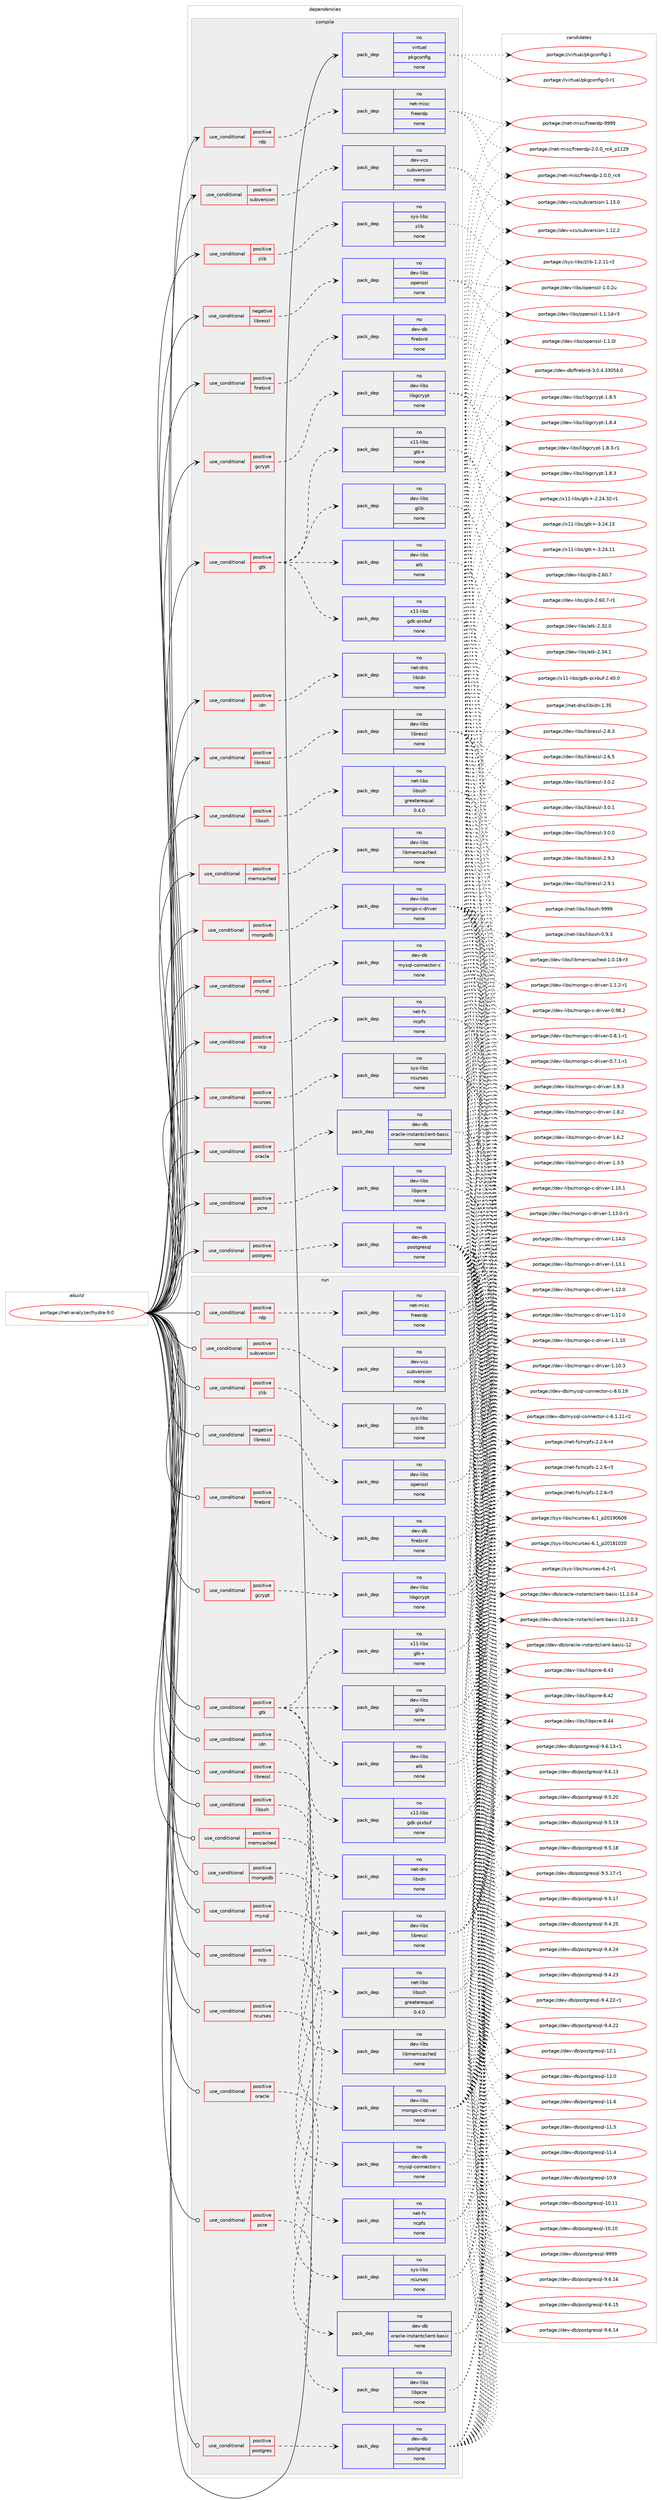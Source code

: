 digraph prolog {

# *************
# Graph options
# *************

newrank=true;
concentrate=true;
compound=true;
graph [rankdir=LR,fontname=Helvetica,fontsize=10,ranksep=1.5];#, ranksep=2.5, nodesep=0.2];
edge  [arrowhead=vee];
node  [fontname=Helvetica,fontsize=10];

# **********
# The ebuild
# **********

subgraph cluster_leftcol {
color=gray;
rank=same;
label=<<i>ebuild</i>>;
id [label="portage://net-analyzer/hydra-9.0", color=red, width=4, href="../net-analyzer/hydra-9.0.svg"];
}

# ****************
# The dependencies
# ****************

subgraph cluster_midcol {
color=gray;
label=<<i>dependencies</i>>;
subgraph cluster_compile {
fillcolor="#eeeeee";
style=filled;
label=<<i>compile</i>>;
subgraph cond36404 {
dependency161153 [label=<<TABLE BORDER="0" CELLBORDER="1" CELLSPACING="0" CELLPADDING="4"><TR><TD ROWSPAN="3" CELLPADDING="10">use_conditional</TD></TR><TR><TD>negative</TD></TR><TR><TD>libressl</TD></TR></TABLE>>, shape=none, color=red];
subgraph pack122130 {
dependency161154 [label=<<TABLE BORDER="0" CELLBORDER="1" CELLSPACING="0" CELLPADDING="4" WIDTH="220"><TR><TD ROWSPAN="6" CELLPADDING="30">pack_dep</TD></TR><TR><TD WIDTH="110">no</TD></TR><TR><TD>dev-libs</TD></TR><TR><TD>openssl</TD></TR><TR><TD>none</TD></TR><TR><TD></TD></TR></TABLE>>, shape=none, color=blue];
}
dependency161153:e -> dependency161154:w [weight=20,style="dashed",arrowhead="vee"];
}
id:e -> dependency161153:w [weight=20,style="solid",arrowhead="vee"];
subgraph cond36405 {
dependency161155 [label=<<TABLE BORDER="0" CELLBORDER="1" CELLSPACING="0" CELLPADDING="4"><TR><TD ROWSPAN="3" CELLPADDING="10">use_conditional</TD></TR><TR><TD>positive</TD></TR><TR><TD>firebird</TD></TR></TABLE>>, shape=none, color=red];
subgraph pack122131 {
dependency161156 [label=<<TABLE BORDER="0" CELLBORDER="1" CELLSPACING="0" CELLPADDING="4" WIDTH="220"><TR><TD ROWSPAN="6" CELLPADDING="30">pack_dep</TD></TR><TR><TD WIDTH="110">no</TD></TR><TR><TD>dev-db</TD></TR><TR><TD>firebird</TD></TR><TR><TD>none</TD></TR><TR><TD></TD></TR></TABLE>>, shape=none, color=blue];
}
dependency161155:e -> dependency161156:w [weight=20,style="dashed",arrowhead="vee"];
}
id:e -> dependency161155:w [weight=20,style="solid",arrowhead="vee"];
subgraph cond36406 {
dependency161157 [label=<<TABLE BORDER="0" CELLBORDER="1" CELLSPACING="0" CELLPADDING="4"><TR><TD ROWSPAN="3" CELLPADDING="10">use_conditional</TD></TR><TR><TD>positive</TD></TR><TR><TD>gcrypt</TD></TR></TABLE>>, shape=none, color=red];
subgraph pack122132 {
dependency161158 [label=<<TABLE BORDER="0" CELLBORDER="1" CELLSPACING="0" CELLPADDING="4" WIDTH="220"><TR><TD ROWSPAN="6" CELLPADDING="30">pack_dep</TD></TR><TR><TD WIDTH="110">no</TD></TR><TR><TD>dev-libs</TD></TR><TR><TD>libgcrypt</TD></TR><TR><TD>none</TD></TR><TR><TD></TD></TR></TABLE>>, shape=none, color=blue];
}
dependency161157:e -> dependency161158:w [weight=20,style="dashed",arrowhead="vee"];
}
id:e -> dependency161157:w [weight=20,style="solid",arrowhead="vee"];
subgraph cond36407 {
dependency161159 [label=<<TABLE BORDER="0" CELLBORDER="1" CELLSPACING="0" CELLPADDING="4"><TR><TD ROWSPAN="3" CELLPADDING="10">use_conditional</TD></TR><TR><TD>positive</TD></TR><TR><TD>gtk</TD></TR></TABLE>>, shape=none, color=red];
subgraph pack122133 {
dependency161160 [label=<<TABLE BORDER="0" CELLBORDER="1" CELLSPACING="0" CELLPADDING="4" WIDTH="220"><TR><TD ROWSPAN="6" CELLPADDING="30">pack_dep</TD></TR><TR><TD WIDTH="110">no</TD></TR><TR><TD>dev-libs</TD></TR><TR><TD>atk</TD></TR><TR><TD>none</TD></TR><TR><TD></TD></TR></TABLE>>, shape=none, color=blue];
}
dependency161159:e -> dependency161160:w [weight=20,style="dashed",arrowhead="vee"];
subgraph pack122134 {
dependency161161 [label=<<TABLE BORDER="0" CELLBORDER="1" CELLSPACING="0" CELLPADDING="4" WIDTH="220"><TR><TD ROWSPAN="6" CELLPADDING="30">pack_dep</TD></TR><TR><TD WIDTH="110">no</TD></TR><TR><TD>dev-libs</TD></TR><TR><TD>glib</TD></TR><TR><TD>none</TD></TR><TR><TD></TD></TR></TABLE>>, shape=none, color=blue];
}
dependency161159:e -> dependency161161:w [weight=20,style="dashed",arrowhead="vee"];
subgraph pack122135 {
dependency161162 [label=<<TABLE BORDER="0" CELLBORDER="1" CELLSPACING="0" CELLPADDING="4" WIDTH="220"><TR><TD ROWSPAN="6" CELLPADDING="30">pack_dep</TD></TR><TR><TD WIDTH="110">no</TD></TR><TR><TD>x11-libs</TD></TR><TR><TD>gdk-pixbuf</TD></TR><TR><TD>none</TD></TR><TR><TD></TD></TR></TABLE>>, shape=none, color=blue];
}
dependency161159:e -> dependency161162:w [weight=20,style="dashed",arrowhead="vee"];
subgraph pack122136 {
dependency161163 [label=<<TABLE BORDER="0" CELLBORDER="1" CELLSPACING="0" CELLPADDING="4" WIDTH="220"><TR><TD ROWSPAN="6" CELLPADDING="30">pack_dep</TD></TR><TR><TD WIDTH="110">no</TD></TR><TR><TD>x11-libs</TD></TR><TR><TD>gtk+</TD></TR><TR><TD>none</TD></TR><TR><TD></TD></TR></TABLE>>, shape=none, color=blue];
}
dependency161159:e -> dependency161163:w [weight=20,style="dashed",arrowhead="vee"];
}
id:e -> dependency161159:w [weight=20,style="solid",arrowhead="vee"];
subgraph cond36408 {
dependency161164 [label=<<TABLE BORDER="0" CELLBORDER="1" CELLSPACING="0" CELLPADDING="4"><TR><TD ROWSPAN="3" CELLPADDING="10">use_conditional</TD></TR><TR><TD>positive</TD></TR><TR><TD>idn</TD></TR></TABLE>>, shape=none, color=red];
subgraph pack122137 {
dependency161165 [label=<<TABLE BORDER="0" CELLBORDER="1" CELLSPACING="0" CELLPADDING="4" WIDTH="220"><TR><TD ROWSPAN="6" CELLPADDING="30">pack_dep</TD></TR><TR><TD WIDTH="110">no</TD></TR><TR><TD>net-dns</TD></TR><TR><TD>libidn</TD></TR><TR><TD>none</TD></TR><TR><TD></TD></TR></TABLE>>, shape=none, color=blue];
}
dependency161164:e -> dependency161165:w [weight=20,style="dashed",arrowhead="vee"];
}
id:e -> dependency161164:w [weight=20,style="solid",arrowhead="vee"];
subgraph cond36409 {
dependency161166 [label=<<TABLE BORDER="0" CELLBORDER="1" CELLSPACING="0" CELLPADDING="4"><TR><TD ROWSPAN="3" CELLPADDING="10">use_conditional</TD></TR><TR><TD>positive</TD></TR><TR><TD>libressl</TD></TR></TABLE>>, shape=none, color=red];
subgraph pack122138 {
dependency161167 [label=<<TABLE BORDER="0" CELLBORDER="1" CELLSPACING="0" CELLPADDING="4" WIDTH="220"><TR><TD ROWSPAN="6" CELLPADDING="30">pack_dep</TD></TR><TR><TD WIDTH="110">no</TD></TR><TR><TD>dev-libs</TD></TR><TR><TD>libressl</TD></TR><TR><TD>none</TD></TR><TR><TD></TD></TR></TABLE>>, shape=none, color=blue];
}
dependency161166:e -> dependency161167:w [weight=20,style="dashed",arrowhead="vee"];
}
id:e -> dependency161166:w [weight=20,style="solid",arrowhead="vee"];
subgraph cond36410 {
dependency161168 [label=<<TABLE BORDER="0" CELLBORDER="1" CELLSPACING="0" CELLPADDING="4"><TR><TD ROWSPAN="3" CELLPADDING="10">use_conditional</TD></TR><TR><TD>positive</TD></TR><TR><TD>libssh</TD></TR></TABLE>>, shape=none, color=red];
subgraph pack122139 {
dependency161169 [label=<<TABLE BORDER="0" CELLBORDER="1" CELLSPACING="0" CELLPADDING="4" WIDTH="220"><TR><TD ROWSPAN="6" CELLPADDING="30">pack_dep</TD></TR><TR><TD WIDTH="110">no</TD></TR><TR><TD>net-libs</TD></TR><TR><TD>libssh</TD></TR><TR><TD>greaterequal</TD></TR><TR><TD>0.4.0</TD></TR></TABLE>>, shape=none, color=blue];
}
dependency161168:e -> dependency161169:w [weight=20,style="dashed",arrowhead="vee"];
}
id:e -> dependency161168:w [weight=20,style="solid",arrowhead="vee"];
subgraph cond36411 {
dependency161170 [label=<<TABLE BORDER="0" CELLBORDER="1" CELLSPACING="0" CELLPADDING="4"><TR><TD ROWSPAN="3" CELLPADDING="10">use_conditional</TD></TR><TR><TD>positive</TD></TR><TR><TD>memcached</TD></TR></TABLE>>, shape=none, color=red];
subgraph pack122140 {
dependency161171 [label=<<TABLE BORDER="0" CELLBORDER="1" CELLSPACING="0" CELLPADDING="4" WIDTH="220"><TR><TD ROWSPAN="6" CELLPADDING="30">pack_dep</TD></TR><TR><TD WIDTH="110">no</TD></TR><TR><TD>dev-libs</TD></TR><TR><TD>libmemcached</TD></TR><TR><TD>none</TD></TR><TR><TD></TD></TR></TABLE>>, shape=none, color=blue];
}
dependency161170:e -> dependency161171:w [weight=20,style="dashed",arrowhead="vee"];
}
id:e -> dependency161170:w [weight=20,style="solid",arrowhead="vee"];
subgraph cond36412 {
dependency161172 [label=<<TABLE BORDER="0" CELLBORDER="1" CELLSPACING="0" CELLPADDING="4"><TR><TD ROWSPAN="3" CELLPADDING="10">use_conditional</TD></TR><TR><TD>positive</TD></TR><TR><TD>mongodb</TD></TR></TABLE>>, shape=none, color=red];
subgraph pack122141 {
dependency161173 [label=<<TABLE BORDER="0" CELLBORDER="1" CELLSPACING="0" CELLPADDING="4" WIDTH="220"><TR><TD ROWSPAN="6" CELLPADDING="30">pack_dep</TD></TR><TR><TD WIDTH="110">no</TD></TR><TR><TD>dev-libs</TD></TR><TR><TD>mongo-c-driver</TD></TR><TR><TD>none</TD></TR><TR><TD></TD></TR></TABLE>>, shape=none, color=blue];
}
dependency161172:e -> dependency161173:w [weight=20,style="dashed",arrowhead="vee"];
}
id:e -> dependency161172:w [weight=20,style="solid",arrowhead="vee"];
subgraph cond36413 {
dependency161174 [label=<<TABLE BORDER="0" CELLBORDER="1" CELLSPACING="0" CELLPADDING="4"><TR><TD ROWSPAN="3" CELLPADDING="10">use_conditional</TD></TR><TR><TD>positive</TD></TR><TR><TD>mysql</TD></TR></TABLE>>, shape=none, color=red];
subgraph pack122142 {
dependency161175 [label=<<TABLE BORDER="0" CELLBORDER="1" CELLSPACING="0" CELLPADDING="4" WIDTH="220"><TR><TD ROWSPAN="6" CELLPADDING="30">pack_dep</TD></TR><TR><TD WIDTH="110">no</TD></TR><TR><TD>dev-db</TD></TR><TR><TD>mysql-connector-c</TD></TR><TR><TD>none</TD></TR><TR><TD></TD></TR></TABLE>>, shape=none, color=blue];
}
dependency161174:e -> dependency161175:w [weight=20,style="dashed",arrowhead="vee"];
}
id:e -> dependency161174:w [weight=20,style="solid",arrowhead="vee"];
subgraph cond36414 {
dependency161176 [label=<<TABLE BORDER="0" CELLBORDER="1" CELLSPACING="0" CELLPADDING="4"><TR><TD ROWSPAN="3" CELLPADDING="10">use_conditional</TD></TR><TR><TD>positive</TD></TR><TR><TD>ncp</TD></TR></TABLE>>, shape=none, color=red];
subgraph pack122143 {
dependency161177 [label=<<TABLE BORDER="0" CELLBORDER="1" CELLSPACING="0" CELLPADDING="4" WIDTH="220"><TR><TD ROWSPAN="6" CELLPADDING="30">pack_dep</TD></TR><TR><TD WIDTH="110">no</TD></TR><TR><TD>net-fs</TD></TR><TR><TD>ncpfs</TD></TR><TR><TD>none</TD></TR><TR><TD></TD></TR></TABLE>>, shape=none, color=blue];
}
dependency161176:e -> dependency161177:w [weight=20,style="dashed",arrowhead="vee"];
}
id:e -> dependency161176:w [weight=20,style="solid",arrowhead="vee"];
subgraph cond36415 {
dependency161178 [label=<<TABLE BORDER="0" CELLBORDER="1" CELLSPACING="0" CELLPADDING="4"><TR><TD ROWSPAN="3" CELLPADDING="10">use_conditional</TD></TR><TR><TD>positive</TD></TR><TR><TD>ncurses</TD></TR></TABLE>>, shape=none, color=red];
subgraph pack122144 {
dependency161179 [label=<<TABLE BORDER="0" CELLBORDER="1" CELLSPACING="0" CELLPADDING="4" WIDTH="220"><TR><TD ROWSPAN="6" CELLPADDING="30">pack_dep</TD></TR><TR><TD WIDTH="110">no</TD></TR><TR><TD>sys-libs</TD></TR><TR><TD>ncurses</TD></TR><TR><TD>none</TD></TR><TR><TD></TD></TR></TABLE>>, shape=none, color=blue];
}
dependency161178:e -> dependency161179:w [weight=20,style="dashed",arrowhead="vee"];
}
id:e -> dependency161178:w [weight=20,style="solid",arrowhead="vee"];
subgraph cond36416 {
dependency161180 [label=<<TABLE BORDER="0" CELLBORDER="1" CELLSPACING="0" CELLPADDING="4"><TR><TD ROWSPAN="3" CELLPADDING="10">use_conditional</TD></TR><TR><TD>positive</TD></TR><TR><TD>oracle</TD></TR></TABLE>>, shape=none, color=red];
subgraph pack122145 {
dependency161181 [label=<<TABLE BORDER="0" CELLBORDER="1" CELLSPACING="0" CELLPADDING="4" WIDTH="220"><TR><TD ROWSPAN="6" CELLPADDING="30">pack_dep</TD></TR><TR><TD WIDTH="110">no</TD></TR><TR><TD>dev-db</TD></TR><TR><TD>oracle-instantclient-basic</TD></TR><TR><TD>none</TD></TR><TR><TD></TD></TR></TABLE>>, shape=none, color=blue];
}
dependency161180:e -> dependency161181:w [weight=20,style="dashed",arrowhead="vee"];
}
id:e -> dependency161180:w [weight=20,style="solid",arrowhead="vee"];
subgraph cond36417 {
dependency161182 [label=<<TABLE BORDER="0" CELLBORDER="1" CELLSPACING="0" CELLPADDING="4"><TR><TD ROWSPAN="3" CELLPADDING="10">use_conditional</TD></TR><TR><TD>positive</TD></TR><TR><TD>pcre</TD></TR></TABLE>>, shape=none, color=red];
subgraph pack122146 {
dependency161183 [label=<<TABLE BORDER="0" CELLBORDER="1" CELLSPACING="0" CELLPADDING="4" WIDTH="220"><TR><TD ROWSPAN="6" CELLPADDING="30">pack_dep</TD></TR><TR><TD WIDTH="110">no</TD></TR><TR><TD>dev-libs</TD></TR><TR><TD>libpcre</TD></TR><TR><TD>none</TD></TR><TR><TD></TD></TR></TABLE>>, shape=none, color=blue];
}
dependency161182:e -> dependency161183:w [weight=20,style="dashed",arrowhead="vee"];
}
id:e -> dependency161182:w [weight=20,style="solid",arrowhead="vee"];
subgraph cond36418 {
dependency161184 [label=<<TABLE BORDER="0" CELLBORDER="1" CELLSPACING="0" CELLPADDING="4"><TR><TD ROWSPAN="3" CELLPADDING="10">use_conditional</TD></TR><TR><TD>positive</TD></TR><TR><TD>postgres</TD></TR></TABLE>>, shape=none, color=red];
subgraph pack122147 {
dependency161185 [label=<<TABLE BORDER="0" CELLBORDER="1" CELLSPACING="0" CELLPADDING="4" WIDTH="220"><TR><TD ROWSPAN="6" CELLPADDING="30">pack_dep</TD></TR><TR><TD WIDTH="110">no</TD></TR><TR><TD>dev-db</TD></TR><TR><TD>postgresql</TD></TR><TR><TD>none</TD></TR><TR><TD></TD></TR></TABLE>>, shape=none, color=blue];
}
dependency161184:e -> dependency161185:w [weight=20,style="dashed",arrowhead="vee"];
}
id:e -> dependency161184:w [weight=20,style="solid",arrowhead="vee"];
subgraph cond36419 {
dependency161186 [label=<<TABLE BORDER="0" CELLBORDER="1" CELLSPACING="0" CELLPADDING="4"><TR><TD ROWSPAN="3" CELLPADDING="10">use_conditional</TD></TR><TR><TD>positive</TD></TR><TR><TD>rdp</TD></TR></TABLE>>, shape=none, color=red];
subgraph pack122148 {
dependency161187 [label=<<TABLE BORDER="0" CELLBORDER="1" CELLSPACING="0" CELLPADDING="4" WIDTH="220"><TR><TD ROWSPAN="6" CELLPADDING="30">pack_dep</TD></TR><TR><TD WIDTH="110">no</TD></TR><TR><TD>net-misc</TD></TR><TR><TD>freerdp</TD></TR><TR><TD>none</TD></TR><TR><TD></TD></TR></TABLE>>, shape=none, color=blue];
}
dependency161186:e -> dependency161187:w [weight=20,style="dashed",arrowhead="vee"];
}
id:e -> dependency161186:w [weight=20,style="solid",arrowhead="vee"];
subgraph cond36420 {
dependency161188 [label=<<TABLE BORDER="0" CELLBORDER="1" CELLSPACING="0" CELLPADDING="4"><TR><TD ROWSPAN="3" CELLPADDING="10">use_conditional</TD></TR><TR><TD>positive</TD></TR><TR><TD>subversion</TD></TR></TABLE>>, shape=none, color=red];
subgraph pack122149 {
dependency161189 [label=<<TABLE BORDER="0" CELLBORDER="1" CELLSPACING="0" CELLPADDING="4" WIDTH="220"><TR><TD ROWSPAN="6" CELLPADDING="30">pack_dep</TD></TR><TR><TD WIDTH="110">no</TD></TR><TR><TD>dev-vcs</TD></TR><TR><TD>subversion</TD></TR><TR><TD>none</TD></TR><TR><TD></TD></TR></TABLE>>, shape=none, color=blue];
}
dependency161188:e -> dependency161189:w [weight=20,style="dashed",arrowhead="vee"];
}
id:e -> dependency161188:w [weight=20,style="solid",arrowhead="vee"];
subgraph cond36421 {
dependency161190 [label=<<TABLE BORDER="0" CELLBORDER="1" CELLSPACING="0" CELLPADDING="4"><TR><TD ROWSPAN="3" CELLPADDING="10">use_conditional</TD></TR><TR><TD>positive</TD></TR><TR><TD>zlib</TD></TR></TABLE>>, shape=none, color=red];
subgraph pack122150 {
dependency161191 [label=<<TABLE BORDER="0" CELLBORDER="1" CELLSPACING="0" CELLPADDING="4" WIDTH="220"><TR><TD ROWSPAN="6" CELLPADDING="30">pack_dep</TD></TR><TR><TD WIDTH="110">no</TD></TR><TR><TD>sys-libs</TD></TR><TR><TD>zlib</TD></TR><TR><TD>none</TD></TR><TR><TD></TD></TR></TABLE>>, shape=none, color=blue];
}
dependency161190:e -> dependency161191:w [weight=20,style="dashed",arrowhead="vee"];
}
id:e -> dependency161190:w [weight=20,style="solid",arrowhead="vee"];
subgraph pack122151 {
dependency161192 [label=<<TABLE BORDER="0" CELLBORDER="1" CELLSPACING="0" CELLPADDING="4" WIDTH="220"><TR><TD ROWSPAN="6" CELLPADDING="30">pack_dep</TD></TR><TR><TD WIDTH="110">no</TD></TR><TR><TD>virtual</TD></TR><TR><TD>pkgconfig</TD></TR><TR><TD>none</TD></TR><TR><TD></TD></TR></TABLE>>, shape=none, color=blue];
}
id:e -> dependency161192:w [weight=20,style="solid",arrowhead="vee"];
}
subgraph cluster_compileandrun {
fillcolor="#eeeeee";
style=filled;
label=<<i>compile and run</i>>;
}
subgraph cluster_run {
fillcolor="#eeeeee";
style=filled;
label=<<i>run</i>>;
subgraph cond36422 {
dependency161193 [label=<<TABLE BORDER="0" CELLBORDER="1" CELLSPACING="0" CELLPADDING="4"><TR><TD ROWSPAN="3" CELLPADDING="10">use_conditional</TD></TR><TR><TD>negative</TD></TR><TR><TD>libressl</TD></TR></TABLE>>, shape=none, color=red];
subgraph pack122152 {
dependency161194 [label=<<TABLE BORDER="0" CELLBORDER="1" CELLSPACING="0" CELLPADDING="4" WIDTH="220"><TR><TD ROWSPAN="6" CELLPADDING="30">pack_dep</TD></TR><TR><TD WIDTH="110">no</TD></TR><TR><TD>dev-libs</TD></TR><TR><TD>openssl</TD></TR><TR><TD>none</TD></TR><TR><TD></TD></TR></TABLE>>, shape=none, color=blue];
}
dependency161193:e -> dependency161194:w [weight=20,style="dashed",arrowhead="vee"];
}
id:e -> dependency161193:w [weight=20,style="solid",arrowhead="odot"];
subgraph cond36423 {
dependency161195 [label=<<TABLE BORDER="0" CELLBORDER="1" CELLSPACING="0" CELLPADDING="4"><TR><TD ROWSPAN="3" CELLPADDING="10">use_conditional</TD></TR><TR><TD>positive</TD></TR><TR><TD>firebird</TD></TR></TABLE>>, shape=none, color=red];
subgraph pack122153 {
dependency161196 [label=<<TABLE BORDER="0" CELLBORDER="1" CELLSPACING="0" CELLPADDING="4" WIDTH="220"><TR><TD ROWSPAN="6" CELLPADDING="30">pack_dep</TD></TR><TR><TD WIDTH="110">no</TD></TR><TR><TD>dev-db</TD></TR><TR><TD>firebird</TD></TR><TR><TD>none</TD></TR><TR><TD></TD></TR></TABLE>>, shape=none, color=blue];
}
dependency161195:e -> dependency161196:w [weight=20,style="dashed",arrowhead="vee"];
}
id:e -> dependency161195:w [weight=20,style="solid",arrowhead="odot"];
subgraph cond36424 {
dependency161197 [label=<<TABLE BORDER="0" CELLBORDER="1" CELLSPACING="0" CELLPADDING="4"><TR><TD ROWSPAN="3" CELLPADDING="10">use_conditional</TD></TR><TR><TD>positive</TD></TR><TR><TD>gcrypt</TD></TR></TABLE>>, shape=none, color=red];
subgraph pack122154 {
dependency161198 [label=<<TABLE BORDER="0" CELLBORDER="1" CELLSPACING="0" CELLPADDING="4" WIDTH="220"><TR><TD ROWSPAN="6" CELLPADDING="30">pack_dep</TD></TR><TR><TD WIDTH="110">no</TD></TR><TR><TD>dev-libs</TD></TR><TR><TD>libgcrypt</TD></TR><TR><TD>none</TD></TR><TR><TD></TD></TR></TABLE>>, shape=none, color=blue];
}
dependency161197:e -> dependency161198:w [weight=20,style="dashed",arrowhead="vee"];
}
id:e -> dependency161197:w [weight=20,style="solid",arrowhead="odot"];
subgraph cond36425 {
dependency161199 [label=<<TABLE BORDER="0" CELLBORDER="1" CELLSPACING="0" CELLPADDING="4"><TR><TD ROWSPAN="3" CELLPADDING="10">use_conditional</TD></TR><TR><TD>positive</TD></TR><TR><TD>gtk</TD></TR></TABLE>>, shape=none, color=red];
subgraph pack122155 {
dependency161200 [label=<<TABLE BORDER="0" CELLBORDER="1" CELLSPACING="0" CELLPADDING="4" WIDTH="220"><TR><TD ROWSPAN="6" CELLPADDING="30">pack_dep</TD></TR><TR><TD WIDTH="110">no</TD></TR><TR><TD>dev-libs</TD></TR><TR><TD>atk</TD></TR><TR><TD>none</TD></TR><TR><TD></TD></TR></TABLE>>, shape=none, color=blue];
}
dependency161199:e -> dependency161200:w [weight=20,style="dashed",arrowhead="vee"];
subgraph pack122156 {
dependency161201 [label=<<TABLE BORDER="0" CELLBORDER="1" CELLSPACING="0" CELLPADDING="4" WIDTH="220"><TR><TD ROWSPAN="6" CELLPADDING="30">pack_dep</TD></TR><TR><TD WIDTH="110">no</TD></TR><TR><TD>dev-libs</TD></TR><TR><TD>glib</TD></TR><TR><TD>none</TD></TR><TR><TD></TD></TR></TABLE>>, shape=none, color=blue];
}
dependency161199:e -> dependency161201:w [weight=20,style="dashed",arrowhead="vee"];
subgraph pack122157 {
dependency161202 [label=<<TABLE BORDER="0" CELLBORDER="1" CELLSPACING="0" CELLPADDING="4" WIDTH="220"><TR><TD ROWSPAN="6" CELLPADDING="30">pack_dep</TD></TR><TR><TD WIDTH="110">no</TD></TR><TR><TD>x11-libs</TD></TR><TR><TD>gdk-pixbuf</TD></TR><TR><TD>none</TD></TR><TR><TD></TD></TR></TABLE>>, shape=none, color=blue];
}
dependency161199:e -> dependency161202:w [weight=20,style="dashed",arrowhead="vee"];
subgraph pack122158 {
dependency161203 [label=<<TABLE BORDER="0" CELLBORDER="1" CELLSPACING="0" CELLPADDING="4" WIDTH="220"><TR><TD ROWSPAN="6" CELLPADDING="30">pack_dep</TD></TR><TR><TD WIDTH="110">no</TD></TR><TR><TD>x11-libs</TD></TR><TR><TD>gtk+</TD></TR><TR><TD>none</TD></TR><TR><TD></TD></TR></TABLE>>, shape=none, color=blue];
}
dependency161199:e -> dependency161203:w [weight=20,style="dashed",arrowhead="vee"];
}
id:e -> dependency161199:w [weight=20,style="solid",arrowhead="odot"];
subgraph cond36426 {
dependency161204 [label=<<TABLE BORDER="0" CELLBORDER="1" CELLSPACING="0" CELLPADDING="4"><TR><TD ROWSPAN="3" CELLPADDING="10">use_conditional</TD></TR><TR><TD>positive</TD></TR><TR><TD>idn</TD></TR></TABLE>>, shape=none, color=red];
subgraph pack122159 {
dependency161205 [label=<<TABLE BORDER="0" CELLBORDER="1" CELLSPACING="0" CELLPADDING="4" WIDTH="220"><TR><TD ROWSPAN="6" CELLPADDING="30">pack_dep</TD></TR><TR><TD WIDTH="110">no</TD></TR><TR><TD>net-dns</TD></TR><TR><TD>libidn</TD></TR><TR><TD>none</TD></TR><TR><TD></TD></TR></TABLE>>, shape=none, color=blue];
}
dependency161204:e -> dependency161205:w [weight=20,style="dashed",arrowhead="vee"];
}
id:e -> dependency161204:w [weight=20,style="solid",arrowhead="odot"];
subgraph cond36427 {
dependency161206 [label=<<TABLE BORDER="0" CELLBORDER="1" CELLSPACING="0" CELLPADDING="4"><TR><TD ROWSPAN="3" CELLPADDING="10">use_conditional</TD></TR><TR><TD>positive</TD></TR><TR><TD>libressl</TD></TR></TABLE>>, shape=none, color=red];
subgraph pack122160 {
dependency161207 [label=<<TABLE BORDER="0" CELLBORDER="1" CELLSPACING="0" CELLPADDING="4" WIDTH="220"><TR><TD ROWSPAN="6" CELLPADDING="30">pack_dep</TD></TR><TR><TD WIDTH="110">no</TD></TR><TR><TD>dev-libs</TD></TR><TR><TD>libressl</TD></TR><TR><TD>none</TD></TR><TR><TD></TD></TR></TABLE>>, shape=none, color=blue];
}
dependency161206:e -> dependency161207:w [weight=20,style="dashed",arrowhead="vee"];
}
id:e -> dependency161206:w [weight=20,style="solid",arrowhead="odot"];
subgraph cond36428 {
dependency161208 [label=<<TABLE BORDER="0" CELLBORDER="1" CELLSPACING="0" CELLPADDING="4"><TR><TD ROWSPAN="3" CELLPADDING="10">use_conditional</TD></TR><TR><TD>positive</TD></TR><TR><TD>libssh</TD></TR></TABLE>>, shape=none, color=red];
subgraph pack122161 {
dependency161209 [label=<<TABLE BORDER="0" CELLBORDER="1" CELLSPACING="0" CELLPADDING="4" WIDTH="220"><TR><TD ROWSPAN="6" CELLPADDING="30">pack_dep</TD></TR><TR><TD WIDTH="110">no</TD></TR><TR><TD>net-libs</TD></TR><TR><TD>libssh</TD></TR><TR><TD>greaterequal</TD></TR><TR><TD>0.4.0</TD></TR></TABLE>>, shape=none, color=blue];
}
dependency161208:e -> dependency161209:w [weight=20,style="dashed",arrowhead="vee"];
}
id:e -> dependency161208:w [weight=20,style="solid",arrowhead="odot"];
subgraph cond36429 {
dependency161210 [label=<<TABLE BORDER="0" CELLBORDER="1" CELLSPACING="0" CELLPADDING="4"><TR><TD ROWSPAN="3" CELLPADDING="10">use_conditional</TD></TR><TR><TD>positive</TD></TR><TR><TD>memcached</TD></TR></TABLE>>, shape=none, color=red];
subgraph pack122162 {
dependency161211 [label=<<TABLE BORDER="0" CELLBORDER="1" CELLSPACING="0" CELLPADDING="4" WIDTH="220"><TR><TD ROWSPAN="6" CELLPADDING="30">pack_dep</TD></TR><TR><TD WIDTH="110">no</TD></TR><TR><TD>dev-libs</TD></TR><TR><TD>libmemcached</TD></TR><TR><TD>none</TD></TR><TR><TD></TD></TR></TABLE>>, shape=none, color=blue];
}
dependency161210:e -> dependency161211:w [weight=20,style="dashed",arrowhead="vee"];
}
id:e -> dependency161210:w [weight=20,style="solid",arrowhead="odot"];
subgraph cond36430 {
dependency161212 [label=<<TABLE BORDER="0" CELLBORDER="1" CELLSPACING="0" CELLPADDING="4"><TR><TD ROWSPAN="3" CELLPADDING="10">use_conditional</TD></TR><TR><TD>positive</TD></TR><TR><TD>mongodb</TD></TR></TABLE>>, shape=none, color=red];
subgraph pack122163 {
dependency161213 [label=<<TABLE BORDER="0" CELLBORDER="1" CELLSPACING="0" CELLPADDING="4" WIDTH="220"><TR><TD ROWSPAN="6" CELLPADDING="30">pack_dep</TD></TR><TR><TD WIDTH="110">no</TD></TR><TR><TD>dev-libs</TD></TR><TR><TD>mongo-c-driver</TD></TR><TR><TD>none</TD></TR><TR><TD></TD></TR></TABLE>>, shape=none, color=blue];
}
dependency161212:e -> dependency161213:w [weight=20,style="dashed",arrowhead="vee"];
}
id:e -> dependency161212:w [weight=20,style="solid",arrowhead="odot"];
subgraph cond36431 {
dependency161214 [label=<<TABLE BORDER="0" CELLBORDER="1" CELLSPACING="0" CELLPADDING="4"><TR><TD ROWSPAN="3" CELLPADDING="10">use_conditional</TD></TR><TR><TD>positive</TD></TR><TR><TD>mysql</TD></TR></TABLE>>, shape=none, color=red];
subgraph pack122164 {
dependency161215 [label=<<TABLE BORDER="0" CELLBORDER="1" CELLSPACING="0" CELLPADDING="4" WIDTH="220"><TR><TD ROWSPAN="6" CELLPADDING="30">pack_dep</TD></TR><TR><TD WIDTH="110">no</TD></TR><TR><TD>dev-db</TD></TR><TR><TD>mysql-connector-c</TD></TR><TR><TD>none</TD></TR><TR><TD></TD></TR></TABLE>>, shape=none, color=blue];
}
dependency161214:e -> dependency161215:w [weight=20,style="dashed",arrowhead="vee"];
}
id:e -> dependency161214:w [weight=20,style="solid",arrowhead="odot"];
subgraph cond36432 {
dependency161216 [label=<<TABLE BORDER="0" CELLBORDER="1" CELLSPACING="0" CELLPADDING="4"><TR><TD ROWSPAN="3" CELLPADDING="10">use_conditional</TD></TR><TR><TD>positive</TD></TR><TR><TD>ncp</TD></TR></TABLE>>, shape=none, color=red];
subgraph pack122165 {
dependency161217 [label=<<TABLE BORDER="0" CELLBORDER="1" CELLSPACING="0" CELLPADDING="4" WIDTH="220"><TR><TD ROWSPAN="6" CELLPADDING="30">pack_dep</TD></TR><TR><TD WIDTH="110">no</TD></TR><TR><TD>net-fs</TD></TR><TR><TD>ncpfs</TD></TR><TR><TD>none</TD></TR><TR><TD></TD></TR></TABLE>>, shape=none, color=blue];
}
dependency161216:e -> dependency161217:w [weight=20,style="dashed",arrowhead="vee"];
}
id:e -> dependency161216:w [weight=20,style="solid",arrowhead="odot"];
subgraph cond36433 {
dependency161218 [label=<<TABLE BORDER="0" CELLBORDER="1" CELLSPACING="0" CELLPADDING="4"><TR><TD ROWSPAN="3" CELLPADDING="10">use_conditional</TD></TR><TR><TD>positive</TD></TR><TR><TD>ncurses</TD></TR></TABLE>>, shape=none, color=red];
subgraph pack122166 {
dependency161219 [label=<<TABLE BORDER="0" CELLBORDER="1" CELLSPACING="0" CELLPADDING="4" WIDTH="220"><TR><TD ROWSPAN="6" CELLPADDING="30">pack_dep</TD></TR><TR><TD WIDTH="110">no</TD></TR><TR><TD>sys-libs</TD></TR><TR><TD>ncurses</TD></TR><TR><TD>none</TD></TR><TR><TD></TD></TR></TABLE>>, shape=none, color=blue];
}
dependency161218:e -> dependency161219:w [weight=20,style="dashed",arrowhead="vee"];
}
id:e -> dependency161218:w [weight=20,style="solid",arrowhead="odot"];
subgraph cond36434 {
dependency161220 [label=<<TABLE BORDER="0" CELLBORDER="1" CELLSPACING="0" CELLPADDING="4"><TR><TD ROWSPAN="3" CELLPADDING="10">use_conditional</TD></TR><TR><TD>positive</TD></TR><TR><TD>oracle</TD></TR></TABLE>>, shape=none, color=red];
subgraph pack122167 {
dependency161221 [label=<<TABLE BORDER="0" CELLBORDER="1" CELLSPACING="0" CELLPADDING="4" WIDTH="220"><TR><TD ROWSPAN="6" CELLPADDING="30">pack_dep</TD></TR><TR><TD WIDTH="110">no</TD></TR><TR><TD>dev-db</TD></TR><TR><TD>oracle-instantclient-basic</TD></TR><TR><TD>none</TD></TR><TR><TD></TD></TR></TABLE>>, shape=none, color=blue];
}
dependency161220:e -> dependency161221:w [weight=20,style="dashed",arrowhead="vee"];
}
id:e -> dependency161220:w [weight=20,style="solid",arrowhead="odot"];
subgraph cond36435 {
dependency161222 [label=<<TABLE BORDER="0" CELLBORDER="1" CELLSPACING="0" CELLPADDING="4"><TR><TD ROWSPAN="3" CELLPADDING="10">use_conditional</TD></TR><TR><TD>positive</TD></TR><TR><TD>pcre</TD></TR></TABLE>>, shape=none, color=red];
subgraph pack122168 {
dependency161223 [label=<<TABLE BORDER="0" CELLBORDER="1" CELLSPACING="0" CELLPADDING="4" WIDTH="220"><TR><TD ROWSPAN="6" CELLPADDING="30">pack_dep</TD></TR><TR><TD WIDTH="110">no</TD></TR><TR><TD>dev-libs</TD></TR><TR><TD>libpcre</TD></TR><TR><TD>none</TD></TR><TR><TD></TD></TR></TABLE>>, shape=none, color=blue];
}
dependency161222:e -> dependency161223:w [weight=20,style="dashed",arrowhead="vee"];
}
id:e -> dependency161222:w [weight=20,style="solid",arrowhead="odot"];
subgraph cond36436 {
dependency161224 [label=<<TABLE BORDER="0" CELLBORDER="1" CELLSPACING="0" CELLPADDING="4"><TR><TD ROWSPAN="3" CELLPADDING="10">use_conditional</TD></TR><TR><TD>positive</TD></TR><TR><TD>postgres</TD></TR></TABLE>>, shape=none, color=red];
subgraph pack122169 {
dependency161225 [label=<<TABLE BORDER="0" CELLBORDER="1" CELLSPACING="0" CELLPADDING="4" WIDTH="220"><TR><TD ROWSPAN="6" CELLPADDING="30">pack_dep</TD></TR><TR><TD WIDTH="110">no</TD></TR><TR><TD>dev-db</TD></TR><TR><TD>postgresql</TD></TR><TR><TD>none</TD></TR><TR><TD></TD></TR></TABLE>>, shape=none, color=blue];
}
dependency161224:e -> dependency161225:w [weight=20,style="dashed",arrowhead="vee"];
}
id:e -> dependency161224:w [weight=20,style="solid",arrowhead="odot"];
subgraph cond36437 {
dependency161226 [label=<<TABLE BORDER="0" CELLBORDER="1" CELLSPACING="0" CELLPADDING="4"><TR><TD ROWSPAN="3" CELLPADDING="10">use_conditional</TD></TR><TR><TD>positive</TD></TR><TR><TD>rdp</TD></TR></TABLE>>, shape=none, color=red];
subgraph pack122170 {
dependency161227 [label=<<TABLE BORDER="0" CELLBORDER="1" CELLSPACING="0" CELLPADDING="4" WIDTH="220"><TR><TD ROWSPAN="6" CELLPADDING="30">pack_dep</TD></TR><TR><TD WIDTH="110">no</TD></TR><TR><TD>net-misc</TD></TR><TR><TD>freerdp</TD></TR><TR><TD>none</TD></TR><TR><TD></TD></TR></TABLE>>, shape=none, color=blue];
}
dependency161226:e -> dependency161227:w [weight=20,style="dashed",arrowhead="vee"];
}
id:e -> dependency161226:w [weight=20,style="solid",arrowhead="odot"];
subgraph cond36438 {
dependency161228 [label=<<TABLE BORDER="0" CELLBORDER="1" CELLSPACING="0" CELLPADDING="4"><TR><TD ROWSPAN="3" CELLPADDING="10">use_conditional</TD></TR><TR><TD>positive</TD></TR><TR><TD>subversion</TD></TR></TABLE>>, shape=none, color=red];
subgraph pack122171 {
dependency161229 [label=<<TABLE BORDER="0" CELLBORDER="1" CELLSPACING="0" CELLPADDING="4" WIDTH="220"><TR><TD ROWSPAN="6" CELLPADDING="30">pack_dep</TD></TR><TR><TD WIDTH="110">no</TD></TR><TR><TD>dev-vcs</TD></TR><TR><TD>subversion</TD></TR><TR><TD>none</TD></TR><TR><TD></TD></TR></TABLE>>, shape=none, color=blue];
}
dependency161228:e -> dependency161229:w [weight=20,style="dashed",arrowhead="vee"];
}
id:e -> dependency161228:w [weight=20,style="solid",arrowhead="odot"];
subgraph cond36439 {
dependency161230 [label=<<TABLE BORDER="0" CELLBORDER="1" CELLSPACING="0" CELLPADDING="4"><TR><TD ROWSPAN="3" CELLPADDING="10">use_conditional</TD></TR><TR><TD>positive</TD></TR><TR><TD>zlib</TD></TR></TABLE>>, shape=none, color=red];
subgraph pack122172 {
dependency161231 [label=<<TABLE BORDER="0" CELLBORDER="1" CELLSPACING="0" CELLPADDING="4" WIDTH="220"><TR><TD ROWSPAN="6" CELLPADDING="30">pack_dep</TD></TR><TR><TD WIDTH="110">no</TD></TR><TR><TD>sys-libs</TD></TR><TR><TD>zlib</TD></TR><TR><TD>none</TD></TR><TR><TD></TD></TR></TABLE>>, shape=none, color=blue];
}
dependency161230:e -> dependency161231:w [weight=20,style="dashed",arrowhead="vee"];
}
id:e -> dependency161230:w [weight=20,style="solid",arrowhead="odot"];
}
}

# **************
# The candidates
# **************

subgraph cluster_choices {
rank=same;
color=gray;
label=<<i>candidates</i>>;

subgraph choice122130 {
color=black;
nodesep=1;
choice1001011184510810598115471111121011101151151084549464946491004511451 [label="portage://dev-libs/openssl-1.1.1d-r3", color=red, width=4,href="../dev-libs/openssl-1.1.1d-r3.svg"];
choice100101118451081059811547111112101110115115108454946494648108 [label="portage://dev-libs/openssl-1.1.0l", color=red, width=4,href="../dev-libs/openssl-1.1.0l.svg"];
choice100101118451081059811547111112101110115115108454946484650117 [label="portage://dev-libs/openssl-1.0.2u", color=red, width=4,href="../dev-libs/openssl-1.0.2u.svg"];
dependency161154:e -> choice1001011184510810598115471111121011101151151084549464946491004511451:w [style=dotted,weight="100"];
dependency161154:e -> choice100101118451081059811547111112101110115115108454946494648108:w [style=dotted,weight="100"];
dependency161154:e -> choice100101118451081059811547111112101110115115108454946484650117:w [style=dotted,weight="100"];
}
subgraph choice122131 {
color=black;
nodesep=1;
choice100101118451009847102105114101981051141004551464846524651514853524648 [label="portage://dev-db/firebird-3.0.4.33054.0", color=red, width=4,href="../dev-db/firebird-3.0.4.33054.0.svg"];
dependency161156:e -> choice100101118451009847102105114101981051141004551464846524651514853524648:w [style=dotted,weight="100"];
}
subgraph choice122132 {
color=black;
nodesep=1;
choice1001011184510810598115471081059810399114121112116454946564653 [label="portage://dev-libs/libgcrypt-1.8.5", color=red, width=4,href="../dev-libs/libgcrypt-1.8.5.svg"];
choice1001011184510810598115471081059810399114121112116454946564652 [label="portage://dev-libs/libgcrypt-1.8.4", color=red, width=4,href="../dev-libs/libgcrypt-1.8.4.svg"];
choice10010111845108105981154710810598103991141211121164549465646514511449 [label="portage://dev-libs/libgcrypt-1.8.3-r1", color=red, width=4,href="../dev-libs/libgcrypt-1.8.3-r1.svg"];
choice1001011184510810598115471081059810399114121112116454946564651 [label="portage://dev-libs/libgcrypt-1.8.3", color=red, width=4,href="../dev-libs/libgcrypt-1.8.3.svg"];
dependency161158:e -> choice1001011184510810598115471081059810399114121112116454946564653:w [style=dotted,weight="100"];
dependency161158:e -> choice1001011184510810598115471081059810399114121112116454946564652:w [style=dotted,weight="100"];
dependency161158:e -> choice10010111845108105981154710810598103991141211121164549465646514511449:w [style=dotted,weight="100"];
dependency161158:e -> choice1001011184510810598115471081059810399114121112116454946564651:w [style=dotted,weight="100"];
}
subgraph choice122133 {
color=black;
nodesep=1;
choice1001011184510810598115479711610745504651524649 [label="portage://dev-libs/atk-2.34.1", color=red, width=4,href="../dev-libs/atk-2.34.1.svg"];
choice1001011184510810598115479711610745504651504648 [label="portage://dev-libs/atk-2.32.0", color=red, width=4,href="../dev-libs/atk-2.32.0.svg"];
dependency161160:e -> choice1001011184510810598115479711610745504651524649:w [style=dotted,weight="100"];
dependency161160:e -> choice1001011184510810598115479711610745504651504648:w [style=dotted,weight="100"];
}
subgraph choice122134 {
color=black;
nodesep=1;
choice10010111845108105981154710310810598455046544846554511449 [label="portage://dev-libs/glib-2.60.7-r1", color=red, width=4,href="../dev-libs/glib-2.60.7-r1.svg"];
choice1001011184510810598115471031081059845504654484655 [label="portage://dev-libs/glib-2.60.7", color=red, width=4,href="../dev-libs/glib-2.60.7.svg"];
dependency161161:e -> choice10010111845108105981154710310810598455046544846554511449:w [style=dotted,weight="100"];
dependency161161:e -> choice1001011184510810598115471031081059845504654484655:w [style=dotted,weight="100"];
}
subgraph choice122135 {
color=black;
nodesep=1;
choice1204949451081059811547103100107451121051209811710245504652484648 [label="portage://x11-libs/gdk-pixbuf-2.40.0", color=red, width=4,href="../x11-libs/gdk-pixbuf-2.40.0.svg"];
dependency161162:e -> choice1204949451081059811547103100107451121051209811710245504652484648:w [style=dotted,weight="100"];
}
subgraph choice122136 {
color=black;
nodesep=1;
choice1204949451081059811547103116107434551465052464951 [label="portage://x11-libs/gtk+-3.24.13", color=red, width=4,href="../x11-libs/gtk+-3.24.13.svg"];
choice1204949451081059811547103116107434551465052464949 [label="portage://x11-libs/gtk+-3.24.11", color=red, width=4,href="../x11-libs/gtk+-3.24.11.svg"];
choice12049494510810598115471031161074345504650524651504511449 [label="portage://x11-libs/gtk+-2.24.32-r1", color=red, width=4,href="../x11-libs/gtk+-2.24.32-r1.svg"];
dependency161163:e -> choice1204949451081059811547103116107434551465052464951:w [style=dotted,weight="100"];
dependency161163:e -> choice1204949451081059811547103116107434551465052464949:w [style=dotted,weight="100"];
dependency161163:e -> choice12049494510810598115471031161074345504650524651504511449:w [style=dotted,weight="100"];
}
subgraph choice122137 {
color=black;
nodesep=1;
choice1101011164510011011547108105981051001104549465153 [label="portage://net-dns/libidn-1.35", color=red, width=4,href="../net-dns/libidn-1.35.svg"];
dependency161165:e -> choice1101011164510011011547108105981051001104549465153:w [style=dotted,weight="100"];
}
subgraph choice122138 {
color=black;
nodesep=1;
choice10010111845108105981154710810598114101115115108455146484650 [label="portage://dev-libs/libressl-3.0.2", color=red, width=4,href="../dev-libs/libressl-3.0.2.svg"];
choice10010111845108105981154710810598114101115115108455146484649 [label="portage://dev-libs/libressl-3.0.1", color=red, width=4,href="../dev-libs/libressl-3.0.1.svg"];
choice10010111845108105981154710810598114101115115108455146484648 [label="portage://dev-libs/libressl-3.0.0", color=red, width=4,href="../dev-libs/libressl-3.0.0.svg"];
choice10010111845108105981154710810598114101115115108455046574650 [label="portage://dev-libs/libressl-2.9.2", color=red, width=4,href="../dev-libs/libressl-2.9.2.svg"];
choice10010111845108105981154710810598114101115115108455046574649 [label="portage://dev-libs/libressl-2.9.1", color=red, width=4,href="../dev-libs/libressl-2.9.1.svg"];
choice10010111845108105981154710810598114101115115108455046564651 [label="portage://dev-libs/libressl-2.8.3", color=red, width=4,href="../dev-libs/libressl-2.8.3.svg"];
choice10010111845108105981154710810598114101115115108455046544653 [label="portage://dev-libs/libressl-2.6.5", color=red, width=4,href="../dev-libs/libressl-2.6.5.svg"];
dependency161167:e -> choice10010111845108105981154710810598114101115115108455146484650:w [style=dotted,weight="100"];
dependency161167:e -> choice10010111845108105981154710810598114101115115108455146484649:w [style=dotted,weight="100"];
dependency161167:e -> choice10010111845108105981154710810598114101115115108455146484648:w [style=dotted,weight="100"];
dependency161167:e -> choice10010111845108105981154710810598114101115115108455046574650:w [style=dotted,weight="100"];
dependency161167:e -> choice10010111845108105981154710810598114101115115108455046574649:w [style=dotted,weight="100"];
dependency161167:e -> choice10010111845108105981154710810598114101115115108455046564651:w [style=dotted,weight="100"];
dependency161167:e -> choice10010111845108105981154710810598114101115115108455046544653:w [style=dotted,weight="100"];
}
subgraph choice122139 {
color=black;
nodesep=1;
choice110101116451081059811547108105981151151044557575757 [label="portage://net-libs/libssh-9999", color=red, width=4,href="../net-libs/libssh-9999.svg"];
choice11010111645108105981154710810598115115104454846574651 [label="portage://net-libs/libssh-0.9.3", color=red, width=4,href="../net-libs/libssh-0.9.3.svg"];
dependency161169:e -> choice110101116451081059811547108105981151151044557575757:w [style=dotted,weight="100"];
dependency161169:e -> choice11010111645108105981154710810598115115104454846574651:w [style=dotted,weight="100"];
}
subgraph choice122140 {
color=black;
nodesep=1;
choice10010111845108105981154710810598109101109999799104101100454946484649564511451 [label="portage://dev-libs/libmemcached-1.0.18-r3", color=red, width=4,href="../dev-libs/libmemcached-1.0.18-r3.svg"];
dependency161171:e -> choice10010111845108105981154710810598109101109999799104101100454946484649564511451:w [style=dotted,weight="100"];
}
subgraph choice122141 {
color=black;
nodesep=1;
choice100101118451081059811547109111110103111459945100114105118101114454946574651 [label="portage://dev-libs/mongo-c-driver-1.9.3", color=red, width=4,href="../dev-libs/mongo-c-driver-1.9.3.svg"];
choice100101118451081059811547109111110103111459945100114105118101114454946564650 [label="portage://dev-libs/mongo-c-driver-1.8.2", color=red, width=4,href="../dev-libs/mongo-c-driver-1.8.2.svg"];
choice100101118451081059811547109111110103111459945100114105118101114454946544650 [label="portage://dev-libs/mongo-c-driver-1.6.2", color=red, width=4,href="../dev-libs/mongo-c-driver-1.6.2.svg"];
choice100101118451081059811547109111110103111459945100114105118101114454946514653 [label="portage://dev-libs/mongo-c-driver-1.3.5", color=red, width=4,href="../dev-libs/mongo-c-driver-1.3.5.svg"];
choice10010111845108105981154710911111010311145994510011410511810111445494649534649 [label="portage://dev-libs/mongo-c-driver-1.15.1", color=red, width=4,href="../dev-libs/mongo-c-driver-1.15.1.svg"];
choice10010111845108105981154710911111010311145994510011410511810111445494649524648 [label="portage://dev-libs/mongo-c-driver-1.14.0", color=red, width=4,href="../dev-libs/mongo-c-driver-1.14.0.svg"];
choice10010111845108105981154710911111010311145994510011410511810111445494649514649 [label="portage://dev-libs/mongo-c-driver-1.13.1", color=red, width=4,href="../dev-libs/mongo-c-driver-1.13.1.svg"];
choice100101118451081059811547109111110103111459945100114105118101114454946495146484511449 [label="portage://dev-libs/mongo-c-driver-1.13.0-r1", color=red, width=4,href="../dev-libs/mongo-c-driver-1.13.0-r1.svg"];
choice10010111845108105981154710911111010311145994510011410511810111445494649504648 [label="portage://dev-libs/mongo-c-driver-1.12.0", color=red, width=4,href="../dev-libs/mongo-c-driver-1.12.0.svg"];
choice10010111845108105981154710911111010311145994510011410511810111445494649494648 [label="portage://dev-libs/mongo-c-driver-1.11.0", color=red, width=4,href="../dev-libs/mongo-c-driver-1.11.0.svg"];
choice10010111845108105981154710911111010311145994510011410511810111445494649484651 [label="portage://dev-libs/mongo-c-driver-1.10.3", color=red, width=4,href="../dev-libs/mongo-c-driver-1.10.3.svg"];
choice1001011184510810598115471091111101031114599451001141051181011144549464946504511449 [label="portage://dev-libs/mongo-c-driver-1.1.2-r1", color=red, width=4,href="../dev-libs/mongo-c-driver-1.1.2-r1.svg"];
choice10010111845108105981154710911111010311145994510011410511810111445494649464948 [label="portage://dev-libs/mongo-c-driver-1.1.10", color=red, width=4,href="../dev-libs/mongo-c-driver-1.1.10.svg"];
choice10010111845108105981154710911111010311145994510011410511810111445484657564650 [label="portage://dev-libs/mongo-c-driver-0.98.2", color=red, width=4,href="../dev-libs/mongo-c-driver-0.98.2.svg"];
choice1001011184510810598115471091111101031114599451001141051181011144548465646494511449 [label="portage://dev-libs/mongo-c-driver-0.8.1-r1", color=red, width=4,href="../dev-libs/mongo-c-driver-0.8.1-r1.svg"];
choice1001011184510810598115471091111101031114599451001141051181011144548465546494511449 [label="portage://dev-libs/mongo-c-driver-0.7.1-r1", color=red, width=4,href="../dev-libs/mongo-c-driver-0.7.1-r1.svg"];
dependency161173:e -> choice100101118451081059811547109111110103111459945100114105118101114454946574651:w [style=dotted,weight="100"];
dependency161173:e -> choice100101118451081059811547109111110103111459945100114105118101114454946564650:w [style=dotted,weight="100"];
dependency161173:e -> choice100101118451081059811547109111110103111459945100114105118101114454946544650:w [style=dotted,weight="100"];
dependency161173:e -> choice100101118451081059811547109111110103111459945100114105118101114454946514653:w [style=dotted,weight="100"];
dependency161173:e -> choice10010111845108105981154710911111010311145994510011410511810111445494649534649:w [style=dotted,weight="100"];
dependency161173:e -> choice10010111845108105981154710911111010311145994510011410511810111445494649524648:w [style=dotted,weight="100"];
dependency161173:e -> choice10010111845108105981154710911111010311145994510011410511810111445494649514649:w [style=dotted,weight="100"];
dependency161173:e -> choice100101118451081059811547109111110103111459945100114105118101114454946495146484511449:w [style=dotted,weight="100"];
dependency161173:e -> choice10010111845108105981154710911111010311145994510011410511810111445494649504648:w [style=dotted,weight="100"];
dependency161173:e -> choice10010111845108105981154710911111010311145994510011410511810111445494649494648:w [style=dotted,weight="100"];
dependency161173:e -> choice10010111845108105981154710911111010311145994510011410511810111445494649484651:w [style=dotted,weight="100"];
dependency161173:e -> choice1001011184510810598115471091111101031114599451001141051181011144549464946504511449:w [style=dotted,weight="100"];
dependency161173:e -> choice10010111845108105981154710911111010311145994510011410511810111445494649464948:w [style=dotted,weight="100"];
dependency161173:e -> choice10010111845108105981154710911111010311145994510011410511810111445484657564650:w [style=dotted,weight="100"];
dependency161173:e -> choice1001011184510810598115471091111101031114599451001141051181011144548465646494511449:w [style=dotted,weight="100"];
dependency161173:e -> choice1001011184510810598115471091111101031114599451001141051181011144548465546494511449:w [style=dotted,weight="100"];
}
subgraph choice122142 {
color=black;
nodesep=1;
choice100101118451009847109121115113108459911111011010199116111114459945564648464957 [label="portage://dev-db/mysql-connector-c-8.0.19", color=red, width=4,href="../dev-db/mysql-connector-c-8.0.19.svg"];
choice1001011184510098471091211151131084599111110110101991161111144599455446494649494511450 [label="portage://dev-db/mysql-connector-c-6.1.11-r2", color=red, width=4,href="../dev-db/mysql-connector-c-6.1.11-r2.svg"];
dependency161175:e -> choice100101118451009847109121115113108459911111011010199116111114459945564648464957:w [style=dotted,weight="100"];
dependency161175:e -> choice1001011184510098471091211151131084599111110110101991161111144599455446494649494511450:w [style=dotted,weight="100"];
}
subgraph choice122143 {
color=black;
nodesep=1;
choice1101011164510211547110991121021154550465046544511453 [label="portage://net-fs/ncpfs-2.2.6-r5", color=red, width=4,href="../net-fs/ncpfs-2.2.6-r5.svg"];
choice1101011164510211547110991121021154550465046544511452 [label="portage://net-fs/ncpfs-2.2.6-r4", color=red, width=4,href="../net-fs/ncpfs-2.2.6-r4.svg"];
choice1101011164510211547110991121021154550465046544511451 [label="portage://net-fs/ncpfs-2.2.6-r3", color=red, width=4,href="../net-fs/ncpfs-2.2.6-r3.svg"];
dependency161177:e -> choice1101011164510211547110991121021154550465046544511453:w [style=dotted,weight="100"];
dependency161177:e -> choice1101011164510211547110991121021154550465046544511452:w [style=dotted,weight="100"];
dependency161177:e -> choice1101011164510211547110991121021154550465046544511451:w [style=dotted,weight="100"];
}
subgraph choice122144 {
color=black;
nodesep=1;
choice11512111545108105981154711099117114115101115455446504511449 [label="portage://sys-libs/ncurses-6.2-r1", color=red, width=4,href="../sys-libs/ncurses-6.2-r1.svg"];
choice1151211154510810598115471109911711411510111545544649951125048495748544857 [label="portage://sys-libs/ncurses-6.1_p20190609", color=red, width=4,href="../sys-libs/ncurses-6.1_p20190609.svg"];
choice1151211154510810598115471109911711411510111545544649951125048495649485048 [label="portage://sys-libs/ncurses-6.1_p20181020", color=red, width=4,href="../sys-libs/ncurses-6.1_p20181020.svg"];
dependency161179:e -> choice11512111545108105981154711099117114115101115455446504511449:w [style=dotted,weight="100"];
dependency161179:e -> choice1151211154510810598115471109911711411510111545544649951125048495748544857:w [style=dotted,weight="100"];
dependency161179:e -> choice1151211154510810598115471109911711411510111545544649951125048495649485048:w [style=dotted,weight="100"];
}
subgraph choice122145 {
color=black;
nodesep=1;
choice100101118451009847111114979910810145105110115116971101169910810510111011645989711510599454950 [label="portage://dev-db/oracle-instantclient-basic-12", color=red, width=4,href="../dev-db/oracle-instantclient-basic-12.svg"];
choice100101118451009847111114979910810145105110115116971101169910810510111011645989711510599454949465046484652 [label="portage://dev-db/oracle-instantclient-basic-11.2.0.4", color=red, width=4,href="../dev-db/oracle-instantclient-basic-11.2.0.4.svg"];
choice100101118451009847111114979910810145105110115116971101169910810510111011645989711510599454949465046484651 [label="portage://dev-db/oracle-instantclient-basic-11.2.0.3", color=red, width=4,href="../dev-db/oracle-instantclient-basic-11.2.0.3.svg"];
dependency161181:e -> choice100101118451009847111114979910810145105110115116971101169910810510111011645989711510599454950:w [style=dotted,weight="100"];
dependency161181:e -> choice100101118451009847111114979910810145105110115116971101169910810510111011645989711510599454949465046484652:w [style=dotted,weight="100"];
dependency161181:e -> choice100101118451009847111114979910810145105110115116971101169910810510111011645989711510599454949465046484651:w [style=dotted,weight="100"];
}
subgraph choice122146 {
color=black;
nodesep=1;
choice10010111845108105981154710810598112991141014556465252 [label="portage://dev-libs/libpcre-8.44", color=red, width=4,href="../dev-libs/libpcre-8.44.svg"];
choice10010111845108105981154710810598112991141014556465251 [label="portage://dev-libs/libpcre-8.43", color=red, width=4,href="../dev-libs/libpcre-8.43.svg"];
choice10010111845108105981154710810598112991141014556465250 [label="portage://dev-libs/libpcre-8.42", color=red, width=4,href="../dev-libs/libpcre-8.42.svg"];
dependency161183:e -> choice10010111845108105981154710810598112991141014556465252:w [style=dotted,weight="100"];
dependency161183:e -> choice10010111845108105981154710810598112991141014556465251:w [style=dotted,weight="100"];
dependency161183:e -> choice10010111845108105981154710810598112991141014556465250:w [style=dotted,weight="100"];
}
subgraph choice122147 {
color=black;
nodesep=1;
choice1001011184510098471121111151161031141011151131084557575757 [label="portage://dev-db/postgresql-9999", color=red, width=4,href="../dev-db/postgresql-9999.svg"];
choice10010111845100984711211111511610311410111511310845574654464954 [label="portage://dev-db/postgresql-9.6.16", color=red, width=4,href="../dev-db/postgresql-9.6.16.svg"];
choice10010111845100984711211111511610311410111511310845574654464953 [label="portage://dev-db/postgresql-9.6.15", color=red, width=4,href="../dev-db/postgresql-9.6.15.svg"];
choice10010111845100984711211111511610311410111511310845574654464952 [label="portage://dev-db/postgresql-9.6.14", color=red, width=4,href="../dev-db/postgresql-9.6.14.svg"];
choice100101118451009847112111115116103114101115113108455746544649514511449 [label="portage://dev-db/postgresql-9.6.13-r1", color=red, width=4,href="../dev-db/postgresql-9.6.13-r1.svg"];
choice10010111845100984711211111511610311410111511310845574654464951 [label="portage://dev-db/postgresql-9.6.13", color=red, width=4,href="../dev-db/postgresql-9.6.13.svg"];
choice10010111845100984711211111511610311410111511310845574653465048 [label="portage://dev-db/postgresql-9.5.20", color=red, width=4,href="../dev-db/postgresql-9.5.20.svg"];
choice10010111845100984711211111511610311410111511310845574653464957 [label="portage://dev-db/postgresql-9.5.19", color=red, width=4,href="../dev-db/postgresql-9.5.19.svg"];
choice10010111845100984711211111511610311410111511310845574653464956 [label="portage://dev-db/postgresql-9.5.18", color=red, width=4,href="../dev-db/postgresql-9.5.18.svg"];
choice100101118451009847112111115116103114101115113108455746534649554511449 [label="portage://dev-db/postgresql-9.5.17-r1", color=red, width=4,href="../dev-db/postgresql-9.5.17-r1.svg"];
choice10010111845100984711211111511610311410111511310845574653464955 [label="portage://dev-db/postgresql-9.5.17", color=red, width=4,href="../dev-db/postgresql-9.5.17.svg"];
choice10010111845100984711211111511610311410111511310845574652465053 [label="portage://dev-db/postgresql-9.4.25", color=red, width=4,href="../dev-db/postgresql-9.4.25.svg"];
choice10010111845100984711211111511610311410111511310845574652465052 [label="portage://dev-db/postgresql-9.4.24", color=red, width=4,href="../dev-db/postgresql-9.4.24.svg"];
choice10010111845100984711211111511610311410111511310845574652465051 [label="portage://dev-db/postgresql-9.4.23", color=red, width=4,href="../dev-db/postgresql-9.4.23.svg"];
choice100101118451009847112111115116103114101115113108455746524650504511449 [label="portage://dev-db/postgresql-9.4.22-r1", color=red, width=4,href="../dev-db/postgresql-9.4.22-r1.svg"];
choice10010111845100984711211111511610311410111511310845574652465050 [label="portage://dev-db/postgresql-9.4.22", color=red, width=4,href="../dev-db/postgresql-9.4.22.svg"];
choice1001011184510098471121111151161031141011151131084549504649 [label="portage://dev-db/postgresql-12.1", color=red, width=4,href="../dev-db/postgresql-12.1.svg"];
choice1001011184510098471121111151161031141011151131084549504648 [label="portage://dev-db/postgresql-12.0", color=red, width=4,href="../dev-db/postgresql-12.0.svg"];
choice1001011184510098471121111151161031141011151131084549494654 [label="portage://dev-db/postgresql-11.6", color=red, width=4,href="../dev-db/postgresql-11.6.svg"];
choice1001011184510098471121111151161031141011151131084549494653 [label="portage://dev-db/postgresql-11.5", color=red, width=4,href="../dev-db/postgresql-11.5.svg"];
choice1001011184510098471121111151161031141011151131084549494652 [label="portage://dev-db/postgresql-11.4", color=red, width=4,href="../dev-db/postgresql-11.4.svg"];
choice1001011184510098471121111151161031141011151131084549484657 [label="portage://dev-db/postgresql-10.9", color=red, width=4,href="../dev-db/postgresql-10.9.svg"];
choice100101118451009847112111115116103114101115113108454948464949 [label="portage://dev-db/postgresql-10.11", color=red, width=4,href="../dev-db/postgresql-10.11.svg"];
choice100101118451009847112111115116103114101115113108454948464948 [label="portage://dev-db/postgresql-10.10", color=red, width=4,href="../dev-db/postgresql-10.10.svg"];
dependency161185:e -> choice1001011184510098471121111151161031141011151131084557575757:w [style=dotted,weight="100"];
dependency161185:e -> choice10010111845100984711211111511610311410111511310845574654464954:w [style=dotted,weight="100"];
dependency161185:e -> choice10010111845100984711211111511610311410111511310845574654464953:w [style=dotted,weight="100"];
dependency161185:e -> choice10010111845100984711211111511610311410111511310845574654464952:w [style=dotted,weight="100"];
dependency161185:e -> choice100101118451009847112111115116103114101115113108455746544649514511449:w [style=dotted,weight="100"];
dependency161185:e -> choice10010111845100984711211111511610311410111511310845574654464951:w [style=dotted,weight="100"];
dependency161185:e -> choice10010111845100984711211111511610311410111511310845574653465048:w [style=dotted,weight="100"];
dependency161185:e -> choice10010111845100984711211111511610311410111511310845574653464957:w [style=dotted,weight="100"];
dependency161185:e -> choice10010111845100984711211111511610311410111511310845574653464956:w [style=dotted,weight="100"];
dependency161185:e -> choice100101118451009847112111115116103114101115113108455746534649554511449:w [style=dotted,weight="100"];
dependency161185:e -> choice10010111845100984711211111511610311410111511310845574653464955:w [style=dotted,weight="100"];
dependency161185:e -> choice10010111845100984711211111511610311410111511310845574652465053:w [style=dotted,weight="100"];
dependency161185:e -> choice10010111845100984711211111511610311410111511310845574652465052:w [style=dotted,weight="100"];
dependency161185:e -> choice10010111845100984711211111511610311410111511310845574652465051:w [style=dotted,weight="100"];
dependency161185:e -> choice100101118451009847112111115116103114101115113108455746524650504511449:w [style=dotted,weight="100"];
dependency161185:e -> choice10010111845100984711211111511610311410111511310845574652465050:w [style=dotted,weight="100"];
dependency161185:e -> choice1001011184510098471121111151161031141011151131084549504649:w [style=dotted,weight="100"];
dependency161185:e -> choice1001011184510098471121111151161031141011151131084549504648:w [style=dotted,weight="100"];
dependency161185:e -> choice1001011184510098471121111151161031141011151131084549494654:w [style=dotted,weight="100"];
dependency161185:e -> choice1001011184510098471121111151161031141011151131084549494653:w [style=dotted,weight="100"];
dependency161185:e -> choice1001011184510098471121111151161031141011151131084549494652:w [style=dotted,weight="100"];
dependency161185:e -> choice1001011184510098471121111151161031141011151131084549484657:w [style=dotted,weight="100"];
dependency161185:e -> choice100101118451009847112111115116103114101115113108454948464949:w [style=dotted,weight="100"];
dependency161185:e -> choice100101118451009847112111115116103114101115113108454948464948:w [style=dotted,weight="100"];
}
subgraph choice122148 {
color=black;
nodesep=1;
choice1101011164510910511599471021141011011141001124557575757 [label="portage://net-misc/freerdp-9999", color=red, width=4,href="../net-misc/freerdp-9999.svg"];
choice1101011164510910511599471021141011011141001124550464846489511499529511249495057 [label="portage://net-misc/freerdp-2.0.0_rc4_p1129", color=red, width=4,href="../net-misc/freerdp-2.0.0_rc4_p1129.svg"];
choice110101116451091051159947102114101101114100112455046484648951149952 [label="portage://net-misc/freerdp-2.0.0_rc4", color=red, width=4,href="../net-misc/freerdp-2.0.0_rc4.svg"];
dependency161187:e -> choice1101011164510910511599471021141011011141001124557575757:w [style=dotted,weight="100"];
dependency161187:e -> choice1101011164510910511599471021141011011141001124550464846489511499529511249495057:w [style=dotted,weight="100"];
dependency161187:e -> choice110101116451091051159947102114101101114100112455046484648951149952:w [style=dotted,weight="100"];
}
subgraph choice122149 {
color=black;
nodesep=1;
choice1001011184511899115471151179811810111411510511111045494649514648 [label="portage://dev-vcs/subversion-1.13.0", color=red, width=4,href="../dev-vcs/subversion-1.13.0.svg"];
choice1001011184511899115471151179811810111411510511111045494649504650 [label="portage://dev-vcs/subversion-1.12.2", color=red, width=4,href="../dev-vcs/subversion-1.12.2.svg"];
dependency161189:e -> choice1001011184511899115471151179811810111411510511111045494649514648:w [style=dotted,weight="100"];
dependency161189:e -> choice1001011184511899115471151179811810111411510511111045494649504650:w [style=dotted,weight="100"];
}
subgraph choice122150 {
color=black;
nodesep=1;
choice11512111545108105981154712210810598454946504649494511450 [label="portage://sys-libs/zlib-1.2.11-r2", color=red, width=4,href="../sys-libs/zlib-1.2.11-r2.svg"];
dependency161191:e -> choice11512111545108105981154712210810598454946504649494511450:w [style=dotted,weight="100"];
}
subgraph choice122151 {
color=black;
nodesep=1;
choice1181051141161179710847112107103991111101021051034549 [label="portage://virtual/pkgconfig-1", color=red, width=4,href="../virtual/pkgconfig-1.svg"];
choice11810511411611797108471121071039911111010210510345484511449 [label="portage://virtual/pkgconfig-0-r1", color=red, width=4,href="../virtual/pkgconfig-0-r1.svg"];
dependency161192:e -> choice1181051141161179710847112107103991111101021051034549:w [style=dotted,weight="100"];
dependency161192:e -> choice11810511411611797108471121071039911111010210510345484511449:w [style=dotted,weight="100"];
}
subgraph choice122152 {
color=black;
nodesep=1;
choice1001011184510810598115471111121011101151151084549464946491004511451 [label="portage://dev-libs/openssl-1.1.1d-r3", color=red, width=4,href="../dev-libs/openssl-1.1.1d-r3.svg"];
choice100101118451081059811547111112101110115115108454946494648108 [label="portage://dev-libs/openssl-1.1.0l", color=red, width=4,href="../dev-libs/openssl-1.1.0l.svg"];
choice100101118451081059811547111112101110115115108454946484650117 [label="portage://dev-libs/openssl-1.0.2u", color=red, width=4,href="../dev-libs/openssl-1.0.2u.svg"];
dependency161194:e -> choice1001011184510810598115471111121011101151151084549464946491004511451:w [style=dotted,weight="100"];
dependency161194:e -> choice100101118451081059811547111112101110115115108454946494648108:w [style=dotted,weight="100"];
dependency161194:e -> choice100101118451081059811547111112101110115115108454946484650117:w [style=dotted,weight="100"];
}
subgraph choice122153 {
color=black;
nodesep=1;
choice100101118451009847102105114101981051141004551464846524651514853524648 [label="portage://dev-db/firebird-3.0.4.33054.0", color=red, width=4,href="../dev-db/firebird-3.0.4.33054.0.svg"];
dependency161196:e -> choice100101118451009847102105114101981051141004551464846524651514853524648:w [style=dotted,weight="100"];
}
subgraph choice122154 {
color=black;
nodesep=1;
choice1001011184510810598115471081059810399114121112116454946564653 [label="portage://dev-libs/libgcrypt-1.8.5", color=red, width=4,href="../dev-libs/libgcrypt-1.8.5.svg"];
choice1001011184510810598115471081059810399114121112116454946564652 [label="portage://dev-libs/libgcrypt-1.8.4", color=red, width=4,href="../dev-libs/libgcrypt-1.8.4.svg"];
choice10010111845108105981154710810598103991141211121164549465646514511449 [label="portage://dev-libs/libgcrypt-1.8.3-r1", color=red, width=4,href="../dev-libs/libgcrypt-1.8.3-r1.svg"];
choice1001011184510810598115471081059810399114121112116454946564651 [label="portage://dev-libs/libgcrypt-1.8.3", color=red, width=4,href="../dev-libs/libgcrypt-1.8.3.svg"];
dependency161198:e -> choice1001011184510810598115471081059810399114121112116454946564653:w [style=dotted,weight="100"];
dependency161198:e -> choice1001011184510810598115471081059810399114121112116454946564652:w [style=dotted,weight="100"];
dependency161198:e -> choice10010111845108105981154710810598103991141211121164549465646514511449:w [style=dotted,weight="100"];
dependency161198:e -> choice1001011184510810598115471081059810399114121112116454946564651:w [style=dotted,weight="100"];
}
subgraph choice122155 {
color=black;
nodesep=1;
choice1001011184510810598115479711610745504651524649 [label="portage://dev-libs/atk-2.34.1", color=red, width=4,href="../dev-libs/atk-2.34.1.svg"];
choice1001011184510810598115479711610745504651504648 [label="portage://dev-libs/atk-2.32.0", color=red, width=4,href="../dev-libs/atk-2.32.0.svg"];
dependency161200:e -> choice1001011184510810598115479711610745504651524649:w [style=dotted,weight="100"];
dependency161200:e -> choice1001011184510810598115479711610745504651504648:w [style=dotted,weight="100"];
}
subgraph choice122156 {
color=black;
nodesep=1;
choice10010111845108105981154710310810598455046544846554511449 [label="portage://dev-libs/glib-2.60.7-r1", color=red, width=4,href="../dev-libs/glib-2.60.7-r1.svg"];
choice1001011184510810598115471031081059845504654484655 [label="portage://dev-libs/glib-2.60.7", color=red, width=4,href="../dev-libs/glib-2.60.7.svg"];
dependency161201:e -> choice10010111845108105981154710310810598455046544846554511449:w [style=dotted,weight="100"];
dependency161201:e -> choice1001011184510810598115471031081059845504654484655:w [style=dotted,weight="100"];
}
subgraph choice122157 {
color=black;
nodesep=1;
choice1204949451081059811547103100107451121051209811710245504652484648 [label="portage://x11-libs/gdk-pixbuf-2.40.0", color=red, width=4,href="../x11-libs/gdk-pixbuf-2.40.0.svg"];
dependency161202:e -> choice1204949451081059811547103100107451121051209811710245504652484648:w [style=dotted,weight="100"];
}
subgraph choice122158 {
color=black;
nodesep=1;
choice1204949451081059811547103116107434551465052464951 [label="portage://x11-libs/gtk+-3.24.13", color=red, width=4,href="../x11-libs/gtk+-3.24.13.svg"];
choice1204949451081059811547103116107434551465052464949 [label="portage://x11-libs/gtk+-3.24.11", color=red, width=4,href="../x11-libs/gtk+-3.24.11.svg"];
choice12049494510810598115471031161074345504650524651504511449 [label="portage://x11-libs/gtk+-2.24.32-r1", color=red, width=4,href="../x11-libs/gtk+-2.24.32-r1.svg"];
dependency161203:e -> choice1204949451081059811547103116107434551465052464951:w [style=dotted,weight="100"];
dependency161203:e -> choice1204949451081059811547103116107434551465052464949:w [style=dotted,weight="100"];
dependency161203:e -> choice12049494510810598115471031161074345504650524651504511449:w [style=dotted,weight="100"];
}
subgraph choice122159 {
color=black;
nodesep=1;
choice1101011164510011011547108105981051001104549465153 [label="portage://net-dns/libidn-1.35", color=red, width=4,href="../net-dns/libidn-1.35.svg"];
dependency161205:e -> choice1101011164510011011547108105981051001104549465153:w [style=dotted,weight="100"];
}
subgraph choice122160 {
color=black;
nodesep=1;
choice10010111845108105981154710810598114101115115108455146484650 [label="portage://dev-libs/libressl-3.0.2", color=red, width=4,href="../dev-libs/libressl-3.0.2.svg"];
choice10010111845108105981154710810598114101115115108455146484649 [label="portage://dev-libs/libressl-3.0.1", color=red, width=4,href="../dev-libs/libressl-3.0.1.svg"];
choice10010111845108105981154710810598114101115115108455146484648 [label="portage://dev-libs/libressl-3.0.0", color=red, width=4,href="../dev-libs/libressl-3.0.0.svg"];
choice10010111845108105981154710810598114101115115108455046574650 [label="portage://dev-libs/libressl-2.9.2", color=red, width=4,href="../dev-libs/libressl-2.9.2.svg"];
choice10010111845108105981154710810598114101115115108455046574649 [label="portage://dev-libs/libressl-2.9.1", color=red, width=4,href="../dev-libs/libressl-2.9.1.svg"];
choice10010111845108105981154710810598114101115115108455046564651 [label="portage://dev-libs/libressl-2.8.3", color=red, width=4,href="../dev-libs/libressl-2.8.3.svg"];
choice10010111845108105981154710810598114101115115108455046544653 [label="portage://dev-libs/libressl-2.6.5", color=red, width=4,href="../dev-libs/libressl-2.6.5.svg"];
dependency161207:e -> choice10010111845108105981154710810598114101115115108455146484650:w [style=dotted,weight="100"];
dependency161207:e -> choice10010111845108105981154710810598114101115115108455146484649:w [style=dotted,weight="100"];
dependency161207:e -> choice10010111845108105981154710810598114101115115108455146484648:w [style=dotted,weight="100"];
dependency161207:e -> choice10010111845108105981154710810598114101115115108455046574650:w [style=dotted,weight="100"];
dependency161207:e -> choice10010111845108105981154710810598114101115115108455046574649:w [style=dotted,weight="100"];
dependency161207:e -> choice10010111845108105981154710810598114101115115108455046564651:w [style=dotted,weight="100"];
dependency161207:e -> choice10010111845108105981154710810598114101115115108455046544653:w [style=dotted,weight="100"];
}
subgraph choice122161 {
color=black;
nodesep=1;
choice110101116451081059811547108105981151151044557575757 [label="portage://net-libs/libssh-9999", color=red, width=4,href="../net-libs/libssh-9999.svg"];
choice11010111645108105981154710810598115115104454846574651 [label="portage://net-libs/libssh-0.9.3", color=red, width=4,href="../net-libs/libssh-0.9.3.svg"];
dependency161209:e -> choice110101116451081059811547108105981151151044557575757:w [style=dotted,weight="100"];
dependency161209:e -> choice11010111645108105981154710810598115115104454846574651:w [style=dotted,weight="100"];
}
subgraph choice122162 {
color=black;
nodesep=1;
choice10010111845108105981154710810598109101109999799104101100454946484649564511451 [label="portage://dev-libs/libmemcached-1.0.18-r3", color=red, width=4,href="../dev-libs/libmemcached-1.0.18-r3.svg"];
dependency161211:e -> choice10010111845108105981154710810598109101109999799104101100454946484649564511451:w [style=dotted,weight="100"];
}
subgraph choice122163 {
color=black;
nodesep=1;
choice100101118451081059811547109111110103111459945100114105118101114454946574651 [label="portage://dev-libs/mongo-c-driver-1.9.3", color=red, width=4,href="../dev-libs/mongo-c-driver-1.9.3.svg"];
choice100101118451081059811547109111110103111459945100114105118101114454946564650 [label="portage://dev-libs/mongo-c-driver-1.8.2", color=red, width=4,href="../dev-libs/mongo-c-driver-1.8.2.svg"];
choice100101118451081059811547109111110103111459945100114105118101114454946544650 [label="portage://dev-libs/mongo-c-driver-1.6.2", color=red, width=4,href="../dev-libs/mongo-c-driver-1.6.2.svg"];
choice100101118451081059811547109111110103111459945100114105118101114454946514653 [label="portage://dev-libs/mongo-c-driver-1.3.5", color=red, width=4,href="../dev-libs/mongo-c-driver-1.3.5.svg"];
choice10010111845108105981154710911111010311145994510011410511810111445494649534649 [label="portage://dev-libs/mongo-c-driver-1.15.1", color=red, width=4,href="../dev-libs/mongo-c-driver-1.15.1.svg"];
choice10010111845108105981154710911111010311145994510011410511810111445494649524648 [label="portage://dev-libs/mongo-c-driver-1.14.0", color=red, width=4,href="../dev-libs/mongo-c-driver-1.14.0.svg"];
choice10010111845108105981154710911111010311145994510011410511810111445494649514649 [label="portage://dev-libs/mongo-c-driver-1.13.1", color=red, width=4,href="../dev-libs/mongo-c-driver-1.13.1.svg"];
choice100101118451081059811547109111110103111459945100114105118101114454946495146484511449 [label="portage://dev-libs/mongo-c-driver-1.13.0-r1", color=red, width=4,href="../dev-libs/mongo-c-driver-1.13.0-r1.svg"];
choice10010111845108105981154710911111010311145994510011410511810111445494649504648 [label="portage://dev-libs/mongo-c-driver-1.12.0", color=red, width=4,href="../dev-libs/mongo-c-driver-1.12.0.svg"];
choice10010111845108105981154710911111010311145994510011410511810111445494649494648 [label="portage://dev-libs/mongo-c-driver-1.11.0", color=red, width=4,href="../dev-libs/mongo-c-driver-1.11.0.svg"];
choice10010111845108105981154710911111010311145994510011410511810111445494649484651 [label="portage://dev-libs/mongo-c-driver-1.10.3", color=red, width=4,href="../dev-libs/mongo-c-driver-1.10.3.svg"];
choice1001011184510810598115471091111101031114599451001141051181011144549464946504511449 [label="portage://dev-libs/mongo-c-driver-1.1.2-r1", color=red, width=4,href="../dev-libs/mongo-c-driver-1.1.2-r1.svg"];
choice10010111845108105981154710911111010311145994510011410511810111445494649464948 [label="portage://dev-libs/mongo-c-driver-1.1.10", color=red, width=4,href="../dev-libs/mongo-c-driver-1.1.10.svg"];
choice10010111845108105981154710911111010311145994510011410511810111445484657564650 [label="portage://dev-libs/mongo-c-driver-0.98.2", color=red, width=4,href="../dev-libs/mongo-c-driver-0.98.2.svg"];
choice1001011184510810598115471091111101031114599451001141051181011144548465646494511449 [label="portage://dev-libs/mongo-c-driver-0.8.1-r1", color=red, width=4,href="../dev-libs/mongo-c-driver-0.8.1-r1.svg"];
choice1001011184510810598115471091111101031114599451001141051181011144548465546494511449 [label="portage://dev-libs/mongo-c-driver-0.7.1-r1", color=red, width=4,href="../dev-libs/mongo-c-driver-0.7.1-r1.svg"];
dependency161213:e -> choice100101118451081059811547109111110103111459945100114105118101114454946574651:w [style=dotted,weight="100"];
dependency161213:e -> choice100101118451081059811547109111110103111459945100114105118101114454946564650:w [style=dotted,weight="100"];
dependency161213:e -> choice100101118451081059811547109111110103111459945100114105118101114454946544650:w [style=dotted,weight="100"];
dependency161213:e -> choice100101118451081059811547109111110103111459945100114105118101114454946514653:w [style=dotted,weight="100"];
dependency161213:e -> choice10010111845108105981154710911111010311145994510011410511810111445494649534649:w [style=dotted,weight="100"];
dependency161213:e -> choice10010111845108105981154710911111010311145994510011410511810111445494649524648:w [style=dotted,weight="100"];
dependency161213:e -> choice10010111845108105981154710911111010311145994510011410511810111445494649514649:w [style=dotted,weight="100"];
dependency161213:e -> choice100101118451081059811547109111110103111459945100114105118101114454946495146484511449:w [style=dotted,weight="100"];
dependency161213:e -> choice10010111845108105981154710911111010311145994510011410511810111445494649504648:w [style=dotted,weight="100"];
dependency161213:e -> choice10010111845108105981154710911111010311145994510011410511810111445494649494648:w [style=dotted,weight="100"];
dependency161213:e -> choice10010111845108105981154710911111010311145994510011410511810111445494649484651:w [style=dotted,weight="100"];
dependency161213:e -> choice1001011184510810598115471091111101031114599451001141051181011144549464946504511449:w [style=dotted,weight="100"];
dependency161213:e -> choice10010111845108105981154710911111010311145994510011410511810111445494649464948:w [style=dotted,weight="100"];
dependency161213:e -> choice10010111845108105981154710911111010311145994510011410511810111445484657564650:w [style=dotted,weight="100"];
dependency161213:e -> choice1001011184510810598115471091111101031114599451001141051181011144548465646494511449:w [style=dotted,weight="100"];
dependency161213:e -> choice1001011184510810598115471091111101031114599451001141051181011144548465546494511449:w [style=dotted,weight="100"];
}
subgraph choice122164 {
color=black;
nodesep=1;
choice100101118451009847109121115113108459911111011010199116111114459945564648464957 [label="portage://dev-db/mysql-connector-c-8.0.19", color=red, width=4,href="../dev-db/mysql-connector-c-8.0.19.svg"];
choice1001011184510098471091211151131084599111110110101991161111144599455446494649494511450 [label="portage://dev-db/mysql-connector-c-6.1.11-r2", color=red, width=4,href="../dev-db/mysql-connector-c-6.1.11-r2.svg"];
dependency161215:e -> choice100101118451009847109121115113108459911111011010199116111114459945564648464957:w [style=dotted,weight="100"];
dependency161215:e -> choice1001011184510098471091211151131084599111110110101991161111144599455446494649494511450:w [style=dotted,weight="100"];
}
subgraph choice122165 {
color=black;
nodesep=1;
choice1101011164510211547110991121021154550465046544511453 [label="portage://net-fs/ncpfs-2.2.6-r5", color=red, width=4,href="../net-fs/ncpfs-2.2.6-r5.svg"];
choice1101011164510211547110991121021154550465046544511452 [label="portage://net-fs/ncpfs-2.2.6-r4", color=red, width=4,href="../net-fs/ncpfs-2.2.6-r4.svg"];
choice1101011164510211547110991121021154550465046544511451 [label="portage://net-fs/ncpfs-2.2.6-r3", color=red, width=4,href="../net-fs/ncpfs-2.2.6-r3.svg"];
dependency161217:e -> choice1101011164510211547110991121021154550465046544511453:w [style=dotted,weight="100"];
dependency161217:e -> choice1101011164510211547110991121021154550465046544511452:w [style=dotted,weight="100"];
dependency161217:e -> choice1101011164510211547110991121021154550465046544511451:w [style=dotted,weight="100"];
}
subgraph choice122166 {
color=black;
nodesep=1;
choice11512111545108105981154711099117114115101115455446504511449 [label="portage://sys-libs/ncurses-6.2-r1", color=red, width=4,href="../sys-libs/ncurses-6.2-r1.svg"];
choice1151211154510810598115471109911711411510111545544649951125048495748544857 [label="portage://sys-libs/ncurses-6.1_p20190609", color=red, width=4,href="../sys-libs/ncurses-6.1_p20190609.svg"];
choice1151211154510810598115471109911711411510111545544649951125048495649485048 [label="portage://sys-libs/ncurses-6.1_p20181020", color=red, width=4,href="../sys-libs/ncurses-6.1_p20181020.svg"];
dependency161219:e -> choice11512111545108105981154711099117114115101115455446504511449:w [style=dotted,weight="100"];
dependency161219:e -> choice1151211154510810598115471109911711411510111545544649951125048495748544857:w [style=dotted,weight="100"];
dependency161219:e -> choice1151211154510810598115471109911711411510111545544649951125048495649485048:w [style=dotted,weight="100"];
}
subgraph choice122167 {
color=black;
nodesep=1;
choice100101118451009847111114979910810145105110115116971101169910810510111011645989711510599454950 [label="portage://dev-db/oracle-instantclient-basic-12", color=red, width=4,href="../dev-db/oracle-instantclient-basic-12.svg"];
choice100101118451009847111114979910810145105110115116971101169910810510111011645989711510599454949465046484652 [label="portage://dev-db/oracle-instantclient-basic-11.2.0.4", color=red, width=4,href="../dev-db/oracle-instantclient-basic-11.2.0.4.svg"];
choice100101118451009847111114979910810145105110115116971101169910810510111011645989711510599454949465046484651 [label="portage://dev-db/oracle-instantclient-basic-11.2.0.3", color=red, width=4,href="../dev-db/oracle-instantclient-basic-11.2.0.3.svg"];
dependency161221:e -> choice100101118451009847111114979910810145105110115116971101169910810510111011645989711510599454950:w [style=dotted,weight="100"];
dependency161221:e -> choice100101118451009847111114979910810145105110115116971101169910810510111011645989711510599454949465046484652:w [style=dotted,weight="100"];
dependency161221:e -> choice100101118451009847111114979910810145105110115116971101169910810510111011645989711510599454949465046484651:w [style=dotted,weight="100"];
}
subgraph choice122168 {
color=black;
nodesep=1;
choice10010111845108105981154710810598112991141014556465252 [label="portage://dev-libs/libpcre-8.44", color=red, width=4,href="../dev-libs/libpcre-8.44.svg"];
choice10010111845108105981154710810598112991141014556465251 [label="portage://dev-libs/libpcre-8.43", color=red, width=4,href="../dev-libs/libpcre-8.43.svg"];
choice10010111845108105981154710810598112991141014556465250 [label="portage://dev-libs/libpcre-8.42", color=red, width=4,href="../dev-libs/libpcre-8.42.svg"];
dependency161223:e -> choice10010111845108105981154710810598112991141014556465252:w [style=dotted,weight="100"];
dependency161223:e -> choice10010111845108105981154710810598112991141014556465251:w [style=dotted,weight="100"];
dependency161223:e -> choice10010111845108105981154710810598112991141014556465250:w [style=dotted,weight="100"];
}
subgraph choice122169 {
color=black;
nodesep=1;
choice1001011184510098471121111151161031141011151131084557575757 [label="portage://dev-db/postgresql-9999", color=red, width=4,href="../dev-db/postgresql-9999.svg"];
choice10010111845100984711211111511610311410111511310845574654464954 [label="portage://dev-db/postgresql-9.6.16", color=red, width=4,href="../dev-db/postgresql-9.6.16.svg"];
choice10010111845100984711211111511610311410111511310845574654464953 [label="portage://dev-db/postgresql-9.6.15", color=red, width=4,href="../dev-db/postgresql-9.6.15.svg"];
choice10010111845100984711211111511610311410111511310845574654464952 [label="portage://dev-db/postgresql-9.6.14", color=red, width=4,href="../dev-db/postgresql-9.6.14.svg"];
choice100101118451009847112111115116103114101115113108455746544649514511449 [label="portage://dev-db/postgresql-9.6.13-r1", color=red, width=4,href="../dev-db/postgresql-9.6.13-r1.svg"];
choice10010111845100984711211111511610311410111511310845574654464951 [label="portage://dev-db/postgresql-9.6.13", color=red, width=4,href="../dev-db/postgresql-9.6.13.svg"];
choice10010111845100984711211111511610311410111511310845574653465048 [label="portage://dev-db/postgresql-9.5.20", color=red, width=4,href="../dev-db/postgresql-9.5.20.svg"];
choice10010111845100984711211111511610311410111511310845574653464957 [label="portage://dev-db/postgresql-9.5.19", color=red, width=4,href="../dev-db/postgresql-9.5.19.svg"];
choice10010111845100984711211111511610311410111511310845574653464956 [label="portage://dev-db/postgresql-9.5.18", color=red, width=4,href="../dev-db/postgresql-9.5.18.svg"];
choice100101118451009847112111115116103114101115113108455746534649554511449 [label="portage://dev-db/postgresql-9.5.17-r1", color=red, width=4,href="../dev-db/postgresql-9.5.17-r1.svg"];
choice10010111845100984711211111511610311410111511310845574653464955 [label="portage://dev-db/postgresql-9.5.17", color=red, width=4,href="../dev-db/postgresql-9.5.17.svg"];
choice10010111845100984711211111511610311410111511310845574652465053 [label="portage://dev-db/postgresql-9.4.25", color=red, width=4,href="../dev-db/postgresql-9.4.25.svg"];
choice10010111845100984711211111511610311410111511310845574652465052 [label="portage://dev-db/postgresql-9.4.24", color=red, width=4,href="../dev-db/postgresql-9.4.24.svg"];
choice10010111845100984711211111511610311410111511310845574652465051 [label="portage://dev-db/postgresql-9.4.23", color=red, width=4,href="../dev-db/postgresql-9.4.23.svg"];
choice100101118451009847112111115116103114101115113108455746524650504511449 [label="portage://dev-db/postgresql-9.4.22-r1", color=red, width=4,href="../dev-db/postgresql-9.4.22-r1.svg"];
choice10010111845100984711211111511610311410111511310845574652465050 [label="portage://dev-db/postgresql-9.4.22", color=red, width=4,href="../dev-db/postgresql-9.4.22.svg"];
choice1001011184510098471121111151161031141011151131084549504649 [label="portage://dev-db/postgresql-12.1", color=red, width=4,href="../dev-db/postgresql-12.1.svg"];
choice1001011184510098471121111151161031141011151131084549504648 [label="portage://dev-db/postgresql-12.0", color=red, width=4,href="../dev-db/postgresql-12.0.svg"];
choice1001011184510098471121111151161031141011151131084549494654 [label="portage://dev-db/postgresql-11.6", color=red, width=4,href="../dev-db/postgresql-11.6.svg"];
choice1001011184510098471121111151161031141011151131084549494653 [label="portage://dev-db/postgresql-11.5", color=red, width=4,href="../dev-db/postgresql-11.5.svg"];
choice1001011184510098471121111151161031141011151131084549494652 [label="portage://dev-db/postgresql-11.4", color=red, width=4,href="../dev-db/postgresql-11.4.svg"];
choice1001011184510098471121111151161031141011151131084549484657 [label="portage://dev-db/postgresql-10.9", color=red, width=4,href="../dev-db/postgresql-10.9.svg"];
choice100101118451009847112111115116103114101115113108454948464949 [label="portage://dev-db/postgresql-10.11", color=red, width=4,href="../dev-db/postgresql-10.11.svg"];
choice100101118451009847112111115116103114101115113108454948464948 [label="portage://dev-db/postgresql-10.10", color=red, width=4,href="../dev-db/postgresql-10.10.svg"];
dependency161225:e -> choice1001011184510098471121111151161031141011151131084557575757:w [style=dotted,weight="100"];
dependency161225:e -> choice10010111845100984711211111511610311410111511310845574654464954:w [style=dotted,weight="100"];
dependency161225:e -> choice10010111845100984711211111511610311410111511310845574654464953:w [style=dotted,weight="100"];
dependency161225:e -> choice10010111845100984711211111511610311410111511310845574654464952:w [style=dotted,weight="100"];
dependency161225:e -> choice100101118451009847112111115116103114101115113108455746544649514511449:w [style=dotted,weight="100"];
dependency161225:e -> choice10010111845100984711211111511610311410111511310845574654464951:w [style=dotted,weight="100"];
dependency161225:e -> choice10010111845100984711211111511610311410111511310845574653465048:w [style=dotted,weight="100"];
dependency161225:e -> choice10010111845100984711211111511610311410111511310845574653464957:w [style=dotted,weight="100"];
dependency161225:e -> choice10010111845100984711211111511610311410111511310845574653464956:w [style=dotted,weight="100"];
dependency161225:e -> choice100101118451009847112111115116103114101115113108455746534649554511449:w [style=dotted,weight="100"];
dependency161225:e -> choice10010111845100984711211111511610311410111511310845574653464955:w [style=dotted,weight="100"];
dependency161225:e -> choice10010111845100984711211111511610311410111511310845574652465053:w [style=dotted,weight="100"];
dependency161225:e -> choice10010111845100984711211111511610311410111511310845574652465052:w [style=dotted,weight="100"];
dependency161225:e -> choice10010111845100984711211111511610311410111511310845574652465051:w [style=dotted,weight="100"];
dependency161225:e -> choice100101118451009847112111115116103114101115113108455746524650504511449:w [style=dotted,weight="100"];
dependency161225:e -> choice10010111845100984711211111511610311410111511310845574652465050:w [style=dotted,weight="100"];
dependency161225:e -> choice1001011184510098471121111151161031141011151131084549504649:w [style=dotted,weight="100"];
dependency161225:e -> choice1001011184510098471121111151161031141011151131084549504648:w [style=dotted,weight="100"];
dependency161225:e -> choice1001011184510098471121111151161031141011151131084549494654:w [style=dotted,weight="100"];
dependency161225:e -> choice1001011184510098471121111151161031141011151131084549494653:w [style=dotted,weight="100"];
dependency161225:e -> choice1001011184510098471121111151161031141011151131084549494652:w [style=dotted,weight="100"];
dependency161225:e -> choice1001011184510098471121111151161031141011151131084549484657:w [style=dotted,weight="100"];
dependency161225:e -> choice100101118451009847112111115116103114101115113108454948464949:w [style=dotted,weight="100"];
dependency161225:e -> choice100101118451009847112111115116103114101115113108454948464948:w [style=dotted,weight="100"];
}
subgraph choice122170 {
color=black;
nodesep=1;
choice1101011164510910511599471021141011011141001124557575757 [label="portage://net-misc/freerdp-9999", color=red, width=4,href="../net-misc/freerdp-9999.svg"];
choice1101011164510910511599471021141011011141001124550464846489511499529511249495057 [label="portage://net-misc/freerdp-2.0.0_rc4_p1129", color=red, width=4,href="../net-misc/freerdp-2.0.0_rc4_p1129.svg"];
choice110101116451091051159947102114101101114100112455046484648951149952 [label="portage://net-misc/freerdp-2.0.0_rc4", color=red, width=4,href="../net-misc/freerdp-2.0.0_rc4.svg"];
dependency161227:e -> choice1101011164510910511599471021141011011141001124557575757:w [style=dotted,weight="100"];
dependency161227:e -> choice1101011164510910511599471021141011011141001124550464846489511499529511249495057:w [style=dotted,weight="100"];
dependency161227:e -> choice110101116451091051159947102114101101114100112455046484648951149952:w [style=dotted,weight="100"];
}
subgraph choice122171 {
color=black;
nodesep=1;
choice1001011184511899115471151179811810111411510511111045494649514648 [label="portage://dev-vcs/subversion-1.13.0", color=red, width=4,href="../dev-vcs/subversion-1.13.0.svg"];
choice1001011184511899115471151179811810111411510511111045494649504650 [label="portage://dev-vcs/subversion-1.12.2", color=red, width=4,href="../dev-vcs/subversion-1.12.2.svg"];
dependency161229:e -> choice1001011184511899115471151179811810111411510511111045494649514648:w [style=dotted,weight="100"];
dependency161229:e -> choice1001011184511899115471151179811810111411510511111045494649504650:w [style=dotted,weight="100"];
}
subgraph choice122172 {
color=black;
nodesep=1;
choice11512111545108105981154712210810598454946504649494511450 [label="portage://sys-libs/zlib-1.2.11-r2", color=red, width=4,href="../sys-libs/zlib-1.2.11-r2.svg"];
dependency161231:e -> choice11512111545108105981154712210810598454946504649494511450:w [style=dotted,weight="100"];
}
}

}
